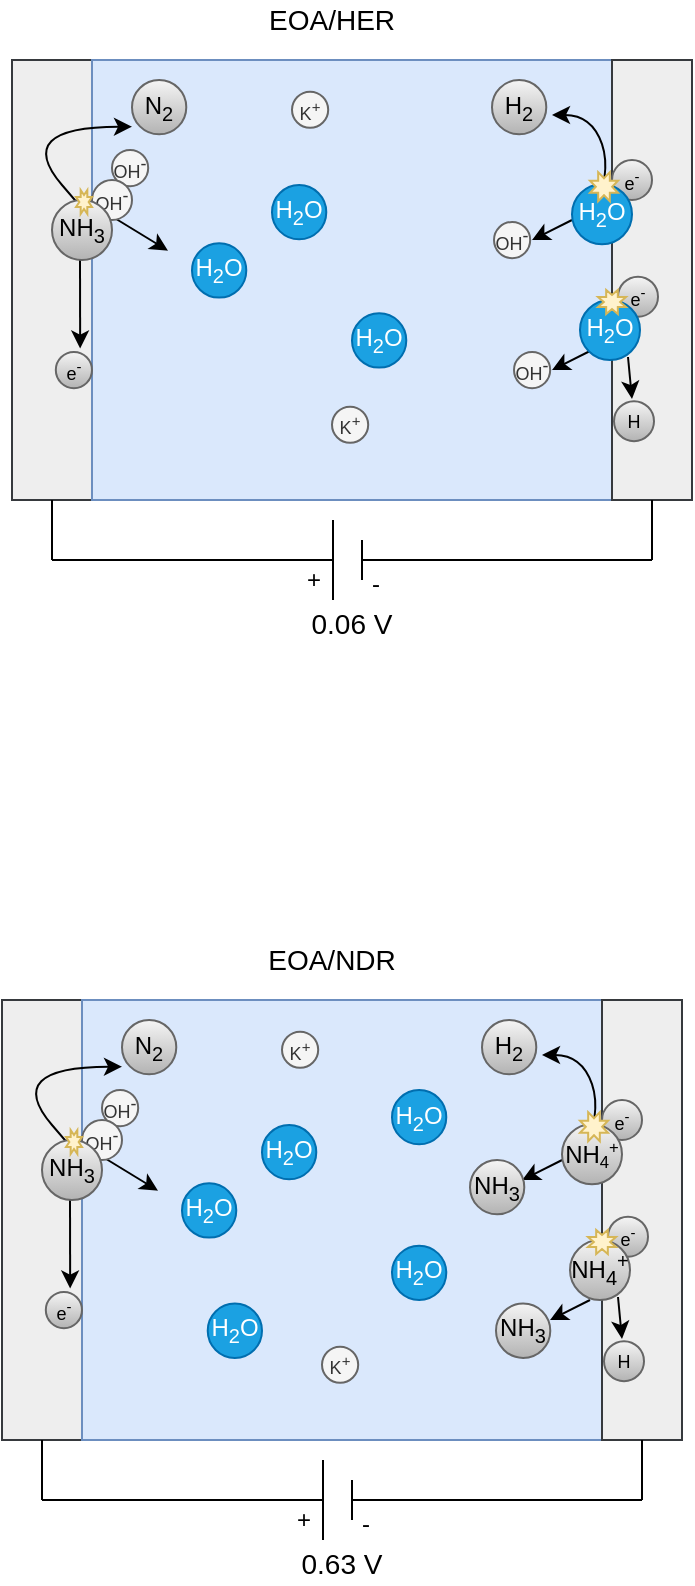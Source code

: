 <mxfile compressed="false" version="13.2.3" type="github" pages="3">
  <diagram id="fND1sMFCgDcFfJCNFqdn" name="Page-1">
    <mxGraphModel dx="651" dy="374" grid="1" gridSize="10" guides="1" tooltips="1" connect="0" arrows="0" fold="1" page="1" pageScale="1" pageWidth="850" pageHeight="1100" math="0" shadow="0">
      <root>
        <mxCell id="0" />
        <mxCell id="1" parent="0" />
        <mxCell id="-Un7oH3UCuYJUFjI5YsK-56" value="" style="rounded=0;whiteSpace=wrap;html=1;labelBackgroundColor=#FFE599;fontSize=9;align=center;fillColor=#eeeeee;strokeColor=#36393d;" parent="1" vertex="1">
          <mxGeometry x="90" y="190" width="40" height="220" as="geometry" />
        </mxCell>
        <mxCell id="-Un7oH3UCuYJUFjI5YsK-58" value="" style="group" parent="1" vertex="1" connectable="0">
          <mxGeometry x="90" y="200" width="320" height="210" as="geometry" />
        </mxCell>
        <mxCell id="-Un7oH3UCuYJUFjI5YsK-59" value="" style="rounded=0;whiteSpace=wrap;html=1;labelBackgroundColor=#FFE599;fontSize=9;align=center;fillColor=#dae8fc;strokeColor=#6c8ebf;" parent="-Un7oH3UCuYJUFjI5YsK-58" vertex="1">
          <mxGeometry x="40" y="-10" width="260" height="220" as="geometry" />
        </mxCell>
        <mxCell id="-Un7oH3UCuYJUFjI5YsK-7" value="OH&lt;sup style=&quot;font-size: 9px;&quot;&gt;-&lt;/sup&gt;" style="ellipse;whiteSpace=wrap;html=1;aspect=fixed;fontSize=9;align=center;fillColor=#f5f5f5;strokeColor=#666666;fontColor=#333333;" parent="-Un7oH3UCuYJUFjI5YsK-58" vertex="1">
          <mxGeometry x="50" y="35.0" width="18.095" height="18.095" as="geometry" />
        </mxCell>
        <mxCell id="-Un7oH3UCuYJUFjI5YsK-14" value="H&lt;sub&gt;2&lt;/sub&gt;O" style="ellipse;whiteSpace=wrap;html=1;aspect=fixed;fillColor=#1ba1e2;strokeColor=#006EAF;fontColor=#ffffff;" parent="-Un7oH3UCuYJUFjI5YsK-58" vertex="1">
          <mxGeometry x="90" y="81.667" width="27.143" height="27.143" as="geometry" />
        </mxCell>
        <mxCell id="-Un7oH3UCuYJUFjI5YsK-16" value="" style="endArrow=classic;html=1;fontSize=9;fontColor=#000000;exitX=1;exitY=0.5;exitDx=0;exitDy=0;" parent="-Un7oH3UCuYJUFjI5YsK-58" edge="1">
          <mxGeometry width="50" height="50" relative="1" as="geometry">
            <mxPoint x="48" y="67" as="sourcePoint" />
            <mxPoint x="78" y="85.333" as="targetPoint" />
          </mxGeometry>
        </mxCell>
        <mxCell id="-Un7oH3UCuYJUFjI5YsK-21" value="H&lt;sub&gt;2&lt;/sub&gt;O" style="ellipse;whiteSpace=wrap;html=1;aspect=fixed;fillColor=#1ba1e2;strokeColor=#006EAF;fontColor=#ffffff;" parent="-Un7oH3UCuYJUFjI5YsK-58" vertex="1">
          <mxGeometry x="130" y="52.5" width="27.143" height="27.143" as="geometry" />
        </mxCell>
        <mxCell id="-Un7oH3UCuYJUFjI5YsK-27" value="N&lt;sub&gt;2&lt;/sub&gt;" style="ellipse;whiteSpace=wrap;html=1;aspect=fixed;fillColor=#f5f5f5;strokeColor=#666666;gradientColor=#b3b3b3;" parent="-Un7oH3UCuYJUFjI5YsK-58" vertex="1">
          <mxGeometry x="60" width="27.143" height="27.143" as="geometry" />
        </mxCell>
        <mxCell id="-Un7oH3UCuYJUFjI5YsK-28" value="K&lt;sup&gt;+&lt;/sup&gt;" style="ellipse;whiteSpace=wrap;html=1;aspect=fixed;fontSize=9;align=center;fillColor=#f5f5f5;strokeColor=#666666;fontColor=#333333;" parent="-Un7oH3UCuYJUFjI5YsK-58" vertex="1">
          <mxGeometry x="140" y="5.833" width="18.095" height="18.095" as="geometry" />
        </mxCell>
        <mxCell id="-Un7oH3UCuYJUFjI5YsK-29" value="K&lt;sup&gt;+&lt;/sup&gt;" style="ellipse;whiteSpace=wrap;html=1;aspect=fixed;fontSize=9;align=center;fillColor=#f5f5f5;strokeColor=#666666;fontColor=#333333;" parent="-Un7oH3UCuYJUFjI5YsK-58" vertex="1">
          <mxGeometry x="160" y="163.333" width="18.095" height="18.095" as="geometry" />
        </mxCell>
        <mxCell id="-Un7oH3UCuYJUFjI5YsK-44" value="" style="curved=1;endArrow=classic;html=1;fontSize=9;" parent="-Un7oH3UCuYJUFjI5YsK-58" edge="1">
          <mxGeometry width="50" height="50" relative="1" as="geometry">
            <mxPoint x="290" y="70" as="sourcePoint" />
            <mxPoint x="270" y="17.5" as="targetPoint" />
            <Array as="points">
              <mxPoint x="290" y="70.0" />
              <mxPoint x="300" y="46.667" />
              <mxPoint x="290" y="17.5" />
              <mxPoint x="270" y="17.5" />
            </Array>
          </mxGeometry>
        </mxCell>
        <mxCell id="-Un7oH3UCuYJUFjI5YsK-45" value="H&lt;sub&gt;2&lt;/sub&gt;" style="ellipse;whiteSpace=wrap;html=1;aspect=fixed;gradientColor=#b3b3b3;fillColor=#f5f5f5;strokeColor=#666666;" parent="-Un7oH3UCuYJUFjI5YsK-58" vertex="1">
          <mxGeometry x="240" width="27.143" height="27.143" as="geometry" />
        </mxCell>
        <mxCell id="-Un7oH3UCuYJUFjI5YsK-53" value="e&lt;sup&gt;-&lt;/sup&gt;" style="ellipse;whiteSpace=wrap;html=1;aspect=fixed;fontSize=9;align=center;fillColor=#f5f5f5;strokeColor=#666666;fontColor=#333333;" parent="-Un7oH3UCuYJUFjI5YsK-58" vertex="1">
          <mxGeometry x="300" y="105.0" width="18.095" height="18.095" as="geometry" />
        </mxCell>
        <mxCell id="-Un7oH3UCuYJUFjI5YsK-17" value="e&lt;sup&gt;-&lt;/sup&gt;" style="ellipse;whiteSpace=wrap;html=1;aspect=fixed;fontSize=9;align=center;gradientColor=#b3b3b3;fillColor=#f5f5f5;strokeColor=#666666;" parent="-Un7oH3UCuYJUFjI5YsK-58" vertex="1">
          <mxGeometry x="21.9" y="135.997" width="18.095" height="18.095" as="geometry" />
        </mxCell>
        <mxCell id="-Un7oH3UCuYJUFjI5YsK-26" value="" style="curved=1;endArrow=classic;html=1;fontSize=9;" parent="-Un7oH3UCuYJUFjI5YsK-58" edge="1">
          <mxGeometry width="50" height="50" relative="1" as="geometry">
            <mxPoint x="30" y="58.333" as="sourcePoint" />
            <mxPoint x="60" y="23.333" as="targetPoint" />
            <Array as="points">
              <mxPoint x="50" y="81.667" />
              <mxPoint y="23.333" />
            </Array>
          </mxGeometry>
        </mxCell>
        <mxCell id="-Un7oH3UCuYJUFjI5YsK-23" value="" style="endArrow=classic;html=1;fontSize=9;exitX=0.6;exitY=1.067;exitDx=0;exitDy=0;exitPerimeter=0;entryX=0.078;entryY=0.542;entryDx=0;entryDy=0;entryPerimeter=0;" parent="-Un7oH3UCuYJUFjI5YsK-58" edge="1">
          <mxGeometry width="50" height="50" relative="1" as="geometry">
            <mxPoint x="34" y="89.845" as="sourcePoint" />
            <mxPoint x="34.08" y="134.26" as="targetPoint" />
          </mxGeometry>
        </mxCell>
        <mxCell id="-Un7oH3UCuYJUFjI5YsK-65" value="H&lt;sub&gt;2&lt;/sub&gt;O" style="ellipse;whiteSpace=wrap;html=1;aspect=fixed;fillColor=#1ba1e2;strokeColor=#006EAF;fontColor=#ffffff;" parent="-Un7oH3UCuYJUFjI5YsK-58" vertex="1">
          <mxGeometry x="170" y="116.667" width="27.143" height="27.143" as="geometry" />
        </mxCell>
        <mxCell id="-Un7oH3UCuYJUFjI5YsK-69" value="" style="group" parent="-Un7oH3UCuYJUFjI5YsK-58" vertex="1" connectable="0">
          <mxGeometry x="241" y="70.0" width="39" height="19.095" as="geometry" />
        </mxCell>
        <mxCell id="-Un7oH3UCuYJUFjI5YsK-46" value="OH&lt;sup style=&quot;font-size: 9px;&quot;&gt;-&lt;/sup&gt;" style="ellipse;whiteSpace=wrap;html=1;aspect=fixed;fontSize=9;align=center;fillColor=#f5f5f5;strokeColor=#666666;fontColor=#333333;" parent="-Un7oH3UCuYJUFjI5YsK-69" vertex="1">
          <mxGeometry y="1" width="18.095" height="18.095" as="geometry" />
        </mxCell>
        <mxCell id="-Un7oH3UCuYJUFjI5YsK-54" value="" style="endArrow=classic;html=1;fontSize=9;" parent="-Un7oH3UCuYJUFjI5YsK-69" edge="1">
          <mxGeometry width="50" height="50" relative="1" as="geometry">
            <mxPoint x="39" as="sourcePoint" />
            <mxPoint x="19" y="10.0" as="targetPoint" />
          </mxGeometry>
        </mxCell>
        <mxCell id="-Un7oH3UCuYJUFjI5YsK-70" value="" style="group" parent="-Un7oH3UCuYJUFjI5YsK-58" vertex="1" connectable="0">
          <mxGeometry x="251" y="135" width="39" height="19.095" as="geometry" />
        </mxCell>
        <mxCell id="-Un7oH3UCuYJUFjI5YsK-71" value="OH&lt;sup style=&quot;font-size: 9px;&quot;&gt;-&lt;/sup&gt;" style="ellipse;whiteSpace=wrap;html=1;aspect=fixed;fontSize=9;align=center;fillColor=#f5f5f5;strokeColor=#666666;fontColor=#333333;" parent="-Un7oH3UCuYJUFjI5YsK-70" vertex="1">
          <mxGeometry y="1" width="18.095" height="18.095" as="geometry" />
        </mxCell>
        <mxCell id="-Un7oH3UCuYJUFjI5YsK-72" value="" style="endArrow=classic;html=1;fontSize=9;" parent="-Un7oH3UCuYJUFjI5YsK-70" edge="1">
          <mxGeometry width="50" height="50" relative="1" as="geometry">
            <mxPoint x="39" as="sourcePoint" />
            <mxPoint x="19" y="10.0" as="targetPoint" />
          </mxGeometry>
        </mxCell>
        <mxCell id="-Un7oH3UCuYJUFjI5YsK-31" value="" style="group" parent="1" vertex="1" connectable="0">
          <mxGeometry x="370" y="240" width="60" height="170" as="geometry" />
        </mxCell>
        <mxCell id="-Un7oH3UCuYJUFjI5YsK-55" value="" style="rounded=0;whiteSpace=wrap;html=1;labelBackgroundColor=#FFE599;fontSize=9;align=center;fillColor=#eeeeee;strokeColor=#36393d;" parent="-Un7oH3UCuYJUFjI5YsK-31" vertex="1">
          <mxGeometry x="20" y="-50" width="40" height="220" as="geometry" />
        </mxCell>
        <mxCell id="-Un7oH3UCuYJUFjI5YsK-32" value="e&lt;sup&gt;-&lt;/sup&gt;" style="ellipse;whiteSpace=wrap;html=1;aspect=fixed;fontSize=9;align=center;fillColor=#f5f5f5;strokeColor=#666666;gradientColor=#b3b3b3;" parent="-Un7oH3UCuYJUFjI5YsK-31" vertex="1">
          <mxGeometry x="20" width="20" height="20" as="geometry" />
        </mxCell>
        <mxCell id="-Un7oH3UCuYJUFjI5YsK-33" value="H&lt;sub&gt;2&lt;/sub&gt;O" style="ellipse;whiteSpace=wrap;html=1;aspect=fixed;fillColor=#1ba1e2;strokeColor=#006EAF;fontColor=#ffffff;" parent="-Un7oH3UCuYJUFjI5YsK-31" vertex="1">
          <mxGeometry y="12.143" width="30" height="30" as="geometry" />
        </mxCell>
        <mxCell id="-Un7oH3UCuYJUFjI5YsK-34" value="" style="verticalLabelPosition=bottom;verticalAlign=top;shape=mxgraph.basic.8_point_star;labelBackgroundColor=#FFE599;fillColor=#fff2cc;strokeColor=#d6b656;" parent="-Un7oH3UCuYJUFjI5YsK-31" vertex="1">
          <mxGeometry x="9" y="6.071" width="14" height="14.571" as="geometry" />
        </mxCell>
        <mxCell id="-Un7oH3UCuYJUFjI5YsK-64" value="e&lt;sup&gt;-&lt;/sup&gt;" style="ellipse;whiteSpace=wrap;html=1;aspect=fixed;fontSize=9;align=center;fillColor=#f5f5f5;strokeColor=#666666;gradientColor=#b3b3b3;" parent="-Un7oH3UCuYJUFjI5YsK-31" vertex="1">
          <mxGeometry x="23" y="58.357" width="20" height="20" as="geometry" />
        </mxCell>
        <mxCell id="-Un7oH3UCuYJUFjI5YsK-66" value="H" style="ellipse;whiteSpace=wrap;html=1;aspect=fixed;fontSize=9;align=center;fillColor=#f5f5f5;strokeColor=#666666;gradientColor=#b3b3b3;" parent="-Un7oH3UCuYJUFjI5YsK-31" vertex="1">
          <mxGeometry x="21" y="120.571" width="20" height="20" as="geometry" />
        </mxCell>
        <mxCell id="-Un7oH3UCuYJUFjI5YsK-67" value="" style="endArrow=classic;html=1;fontSize=9;exitX=0.6;exitY=1.067;exitDx=0;exitDy=0;exitPerimeter=0;" parent="-Un7oH3UCuYJUFjI5YsK-31" edge="1">
          <mxGeometry width="50" height="50" relative="1" as="geometry">
            <mxPoint x="28" y="98.496" as="sourcePoint" />
            <mxPoint x="30" y="119.467" as="targetPoint" />
          </mxGeometry>
        </mxCell>
        <mxCell id="-Un7oH3UCuYJUFjI5YsK-30" value="" style="group" parent="1" vertex="1" connectable="0">
          <mxGeometry x="110" y="250" width="40" height="40" as="geometry" />
        </mxCell>
        <mxCell id="-Un7oH3UCuYJUFjI5YsK-9" value="OH&lt;sup style=&quot;font-size: 9px;&quot;&gt;-&lt;/sup&gt;" style="ellipse;whiteSpace=wrap;html=1;aspect=fixed;fontSize=9;align=center;fillColor=#f5f5f5;strokeColor=#666666;fontColor=#333333;" parent="-Un7oH3UCuYJUFjI5YsK-30" vertex="1">
          <mxGeometry x="20" width="20" height="20" as="geometry" />
        </mxCell>
        <mxCell id="-Un7oH3UCuYJUFjI5YsK-3" value="NH&lt;sub&gt;3&lt;/sub&gt;" style="ellipse;whiteSpace=wrap;html=1;aspect=fixed;gradientColor=#b3b3b3;fillColor=#f5f5f5;strokeColor=#666666;" parent="-Un7oH3UCuYJUFjI5YsK-30" vertex="1">
          <mxGeometry y="10" width="30" height="30" as="geometry" />
        </mxCell>
        <mxCell id="-Un7oH3UCuYJUFjI5YsK-4" value="" style="verticalLabelPosition=bottom;verticalAlign=top;shape=mxgraph.basic.8_point_star;labelBackgroundColor=#FFE599;fillColor=#fff2cc;strokeColor=#d6b656;" parent="-Un7oH3UCuYJUFjI5YsK-30" vertex="1">
          <mxGeometry x="12" y="5" width="8" height="12" as="geometry" />
        </mxCell>
        <mxCell id="-Un7oH3UCuYJUFjI5YsK-62" value="H&lt;sub&gt;2&lt;/sub&gt;O" style="ellipse;whiteSpace=wrap;html=1;aspect=fixed;fillColor=#1ba1e2;strokeColor=#006EAF;fontColor=#ffffff;" parent="1" vertex="1">
          <mxGeometry x="374" y="310" width="30" height="30" as="geometry" />
        </mxCell>
        <mxCell id="-Un7oH3UCuYJUFjI5YsK-63" value="" style="verticalLabelPosition=bottom;verticalAlign=top;shape=mxgraph.basic.8_point_star;labelBackgroundColor=#FFE599;fillColor=#fff2cc;strokeColor=#d6b656;" parent="1" vertex="1">
          <mxGeometry x="383" y="305" width="14" height="12" as="geometry" />
        </mxCell>
        <mxCell id="-Un7oH3UCuYJUFjI5YsK-76" value="" style="endArrow=none;html=1;fontSize=9;" parent="1" edge="1">
          <mxGeometry width="50" height="50" relative="1" as="geometry">
            <mxPoint x="110" y="440" as="sourcePoint" />
            <mxPoint x="110" y="410" as="targetPoint" />
          </mxGeometry>
        </mxCell>
        <mxCell id="-Un7oH3UCuYJUFjI5YsK-77" value="" style="endArrow=none;html=1;fontSize=9;entryX=0.75;entryY=0;entryDx=0;entryDy=0;entryPerimeter=0;" parent="1" target="-Un7oH3UCuYJUFjI5YsK-81" edge="1">
          <mxGeometry width="50" height="50" relative="1" as="geometry">
            <mxPoint x="110" y="440" as="sourcePoint" />
            <mxPoint x="260" y="440" as="targetPoint" />
          </mxGeometry>
        </mxCell>
        <mxCell id="-Un7oH3UCuYJUFjI5YsK-79" value="" style="endArrow=none;html=1;fontSize=9;" parent="1" edge="1">
          <mxGeometry width="50" height="50" relative="1" as="geometry">
            <mxPoint x="250.5" y="460" as="sourcePoint" />
            <mxPoint x="250.5" y="420" as="targetPoint" />
          </mxGeometry>
        </mxCell>
        <mxCell id="-Un7oH3UCuYJUFjI5YsK-80" value="" style="endArrow=none;html=1;fontSize=9;" parent="1" edge="1">
          <mxGeometry width="50" height="50" relative="1" as="geometry">
            <mxPoint x="265" y="450" as="sourcePoint" />
            <mxPoint x="265" y="430" as="targetPoint" />
            <Array as="points">
              <mxPoint x="265" y="430" />
            </Array>
          </mxGeometry>
        </mxCell>
        <mxCell id="-Un7oH3UCuYJUFjI5YsK-81" value="+" style="text;html=1;strokeColor=none;fillColor=none;align=center;verticalAlign=middle;whiteSpace=wrap;rounded=0;labelBackgroundColor=none;fontSize=12;fontColor=#000000;" parent="1" vertex="1">
          <mxGeometry x="221" y="440" width="40" height="20" as="geometry" />
        </mxCell>
        <mxCell id="-Un7oH3UCuYJUFjI5YsK-82" value="-" style="text;html=1;strokeColor=none;fillColor=none;align=center;verticalAlign=middle;whiteSpace=wrap;rounded=0;labelBackgroundColor=none;fontSize=12;fontColor=#000000;" parent="1" vertex="1">
          <mxGeometry x="252" y="442" width="40" height="20" as="geometry" />
        </mxCell>
        <mxCell id="-Un7oH3UCuYJUFjI5YsK-83" value="" style="endArrow=none;html=1;fontSize=9;exitX=0.125;exitY=-0.05;exitDx=0;exitDy=0;exitPerimeter=0;" parent="1" edge="1">
          <mxGeometry width="50" height="50" relative="1" as="geometry">
            <mxPoint x="265" y="440" as="sourcePoint" />
            <mxPoint x="410" y="440" as="targetPoint" />
          </mxGeometry>
        </mxCell>
        <mxCell id="-Un7oH3UCuYJUFjI5YsK-84" value="" style="endArrow=none;html=1;fontSize=9;" parent="1" edge="1">
          <mxGeometry width="50" height="50" relative="1" as="geometry">
            <mxPoint x="410" y="440" as="sourcePoint" />
            <mxPoint x="410" y="410" as="targetPoint" />
          </mxGeometry>
        </mxCell>
        <mxCell id="-Un7oH3UCuYJUFjI5YsK-85" value="0.06 V" style="text;html=1;strokeColor=none;fillColor=none;align=center;verticalAlign=middle;whiteSpace=wrap;rounded=0;labelBackgroundColor=none;fontSize=14;fontColor=#000000;" parent="1" vertex="1">
          <mxGeometry x="235" y="462" width="50" height="20" as="geometry" />
        </mxCell>
        <mxCell id="-Un7oH3UCuYJUFjI5YsK-87" value="EOA/HER" style="text;html=1;strokeColor=none;fillColor=none;align=center;verticalAlign=middle;whiteSpace=wrap;rounded=0;labelBackgroundColor=none;fontSize=14;fontColor=#000000;" parent="1" vertex="1">
          <mxGeometry x="230" y="160" width="40" height="20" as="geometry" />
        </mxCell>
        <mxCell id="-Un7oH3UCuYJUFjI5YsK-88" value="" style="rounded=0;whiteSpace=wrap;html=1;labelBackgroundColor=#FFE599;fontSize=9;align=center;fillColor=#eeeeee;strokeColor=#36393d;" parent="1" vertex="1">
          <mxGeometry x="85" y="660" width="40" height="220" as="geometry" />
        </mxCell>
        <mxCell id="-Un7oH3UCuYJUFjI5YsK-89" value="" style="group" parent="1" vertex="1" connectable="0">
          <mxGeometry x="85" y="670" width="320" height="210" as="geometry" />
        </mxCell>
        <mxCell id="-Un7oH3UCuYJUFjI5YsK-90" value="" style="rounded=0;whiteSpace=wrap;html=1;labelBackgroundColor=#FFE599;fontSize=9;align=center;fillColor=#dae8fc;strokeColor=#6c8ebf;" parent="-Un7oH3UCuYJUFjI5YsK-89" vertex="1">
          <mxGeometry x="40" y="-10" width="260" height="220" as="geometry" />
        </mxCell>
        <mxCell id="-Un7oH3UCuYJUFjI5YsK-91" value="OH&lt;sup style=&quot;font-size: 9px;&quot;&gt;-&lt;/sup&gt;" style="ellipse;whiteSpace=wrap;html=1;aspect=fixed;fontSize=9;align=center;fillColor=#f5f5f5;strokeColor=#666666;fontColor=#333333;" parent="-Un7oH3UCuYJUFjI5YsK-89" vertex="1">
          <mxGeometry x="50" y="35.0" width="18.095" height="18.095" as="geometry" />
        </mxCell>
        <mxCell id="-Un7oH3UCuYJUFjI5YsK-92" value="H&lt;sub&gt;2&lt;/sub&gt;O" style="ellipse;whiteSpace=wrap;html=1;aspect=fixed;fillColor=#1ba1e2;strokeColor=#006EAF;fontColor=#ffffff;" parent="-Un7oH3UCuYJUFjI5YsK-89" vertex="1">
          <mxGeometry x="90" y="81.667" width="27.143" height="27.143" as="geometry" />
        </mxCell>
        <mxCell id="-Un7oH3UCuYJUFjI5YsK-93" value="" style="endArrow=classic;html=1;fontSize=9;fontColor=#000000;exitX=1;exitY=0.5;exitDx=0;exitDy=0;" parent="-Un7oH3UCuYJUFjI5YsK-89" edge="1">
          <mxGeometry width="50" height="50" relative="1" as="geometry">
            <mxPoint x="48" y="67" as="sourcePoint" />
            <mxPoint x="78" y="85.333" as="targetPoint" />
          </mxGeometry>
        </mxCell>
        <mxCell id="-Un7oH3UCuYJUFjI5YsK-94" value="H&lt;sub&gt;2&lt;/sub&gt;O" style="ellipse;whiteSpace=wrap;html=1;aspect=fixed;fillColor=#1ba1e2;strokeColor=#006EAF;fontColor=#ffffff;" parent="-Un7oH3UCuYJUFjI5YsK-89" vertex="1">
          <mxGeometry x="130" y="52.5" width="27.143" height="27.143" as="geometry" />
        </mxCell>
        <mxCell id="-Un7oH3UCuYJUFjI5YsK-95" value="N&lt;sub&gt;2&lt;/sub&gt;" style="ellipse;whiteSpace=wrap;html=1;aspect=fixed;fillColor=#f5f5f5;strokeColor=#666666;gradientColor=#b3b3b3;" parent="-Un7oH3UCuYJUFjI5YsK-89" vertex="1">
          <mxGeometry x="60" width="27.143" height="27.143" as="geometry" />
        </mxCell>
        <mxCell id="-Un7oH3UCuYJUFjI5YsK-96" value="K&lt;sup&gt;+&lt;/sup&gt;" style="ellipse;whiteSpace=wrap;html=1;aspect=fixed;fontSize=9;align=center;fillColor=#f5f5f5;strokeColor=#666666;fontColor=#333333;" parent="-Un7oH3UCuYJUFjI5YsK-89" vertex="1">
          <mxGeometry x="140" y="5.833" width="18.095" height="18.095" as="geometry" />
        </mxCell>
        <mxCell id="-Un7oH3UCuYJUFjI5YsK-97" value="K&lt;sup&gt;+&lt;/sup&gt;" style="ellipse;whiteSpace=wrap;html=1;aspect=fixed;fontSize=9;align=center;fillColor=#f5f5f5;strokeColor=#666666;fontColor=#333333;" parent="-Un7oH3UCuYJUFjI5YsK-89" vertex="1">
          <mxGeometry x="160" y="163.333" width="18.095" height="18.095" as="geometry" />
        </mxCell>
        <mxCell id="-Un7oH3UCuYJUFjI5YsK-100" value="e&lt;sup&gt;-&lt;/sup&gt;" style="ellipse;whiteSpace=wrap;html=1;aspect=fixed;fontSize=9;align=center;fillColor=#f5f5f5;strokeColor=#666666;fontColor=#333333;" parent="-Un7oH3UCuYJUFjI5YsK-89" vertex="1">
          <mxGeometry x="300" y="105.0" width="18.095" height="18.095" as="geometry" />
        </mxCell>
        <mxCell id="-Un7oH3UCuYJUFjI5YsK-101" value="e&lt;sup&gt;-&lt;/sup&gt;" style="ellipse;whiteSpace=wrap;html=1;aspect=fixed;fontSize=9;align=center;gradientColor=#b3b3b3;fillColor=#f5f5f5;strokeColor=#666666;" parent="-Un7oH3UCuYJUFjI5YsK-89" vertex="1">
          <mxGeometry x="21.9" y="135.997" width="18.095" height="18.095" as="geometry" />
        </mxCell>
        <mxCell id="-Un7oH3UCuYJUFjI5YsK-102" value="" style="curved=1;endArrow=classic;html=1;fontSize=9;" parent="-Un7oH3UCuYJUFjI5YsK-89" edge="1">
          <mxGeometry width="50" height="50" relative="1" as="geometry">
            <mxPoint x="30" y="58.333" as="sourcePoint" />
            <mxPoint x="60" y="23.333" as="targetPoint" />
            <Array as="points">
              <mxPoint x="50" y="81.667" />
              <mxPoint y="23.333" />
            </Array>
          </mxGeometry>
        </mxCell>
        <mxCell id="-Un7oH3UCuYJUFjI5YsK-103" value="" style="endArrow=classic;html=1;fontSize=9;exitX=0.6;exitY=1.067;exitDx=0;exitDy=0;exitPerimeter=0;entryX=0.078;entryY=0.542;entryDx=0;entryDy=0;entryPerimeter=0;" parent="-Un7oH3UCuYJUFjI5YsK-89" edge="1">
          <mxGeometry width="50" height="50" relative="1" as="geometry">
            <mxPoint x="34" y="89.845" as="sourcePoint" />
            <mxPoint x="34.08" y="134.26" as="targetPoint" />
          </mxGeometry>
        </mxCell>
        <mxCell id="-Un7oH3UCuYJUFjI5YsK-104" value="H&lt;sub&gt;2&lt;/sub&gt;O" style="ellipse;whiteSpace=wrap;html=1;aspect=fixed;fillColor=#1ba1e2;strokeColor=#006EAF;fontColor=#ffffff;" parent="-Un7oH3UCuYJUFjI5YsK-89" vertex="1">
          <mxGeometry x="195" y="112.857" width="27.143" height="27.143" as="geometry" />
        </mxCell>
        <mxCell id="-Un7oH3UCuYJUFjI5YsK-136" value="" style="group" parent="-Un7oH3UCuYJUFjI5YsK-89" vertex="1" connectable="0">
          <mxGeometry x="240" width="60" height="70.0" as="geometry" />
        </mxCell>
        <mxCell id="-Un7oH3UCuYJUFjI5YsK-98" value="" style="curved=1;endArrow=classic;html=1;fontSize=9;" parent="-Un7oH3UCuYJUFjI5YsK-136" edge="1">
          <mxGeometry width="50" height="50" relative="1" as="geometry">
            <mxPoint x="50" y="70" as="sourcePoint" />
            <mxPoint x="30" y="17.5" as="targetPoint" />
            <Array as="points">
              <mxPoint x="50" y="70.0" />
              <mxPoint x="60" y="46.667" />
              <mxPoint x="50" y="17.5" />
              <mxPoint x="30" y="17.5" />
            </Array>
          </mxGeometry>
        </mxCell>
        <mxCell id="-Un7oH3UCuYJUFjI5YsK-99" value="H&lt;sub&gt;2&lt;/sub&gt;" style="ellipse;whiteSpace=wrap;html=1;aspect=fixed;gradientColor=#b3b3b3;fillColor=#f5f5f5;strokeColor=#666666;" parent="-Un7oH3UCuYJUFjI5YsK-136" vertex="1">
          <mxGeometry width="27.143" height="27.143" as="geometry" />
        </mxCell>
        <mxCell id="-Un7oH3UCuYJUFjI5YsK-140" value="" style="group" parent="-Un7oH3UCuYJUFjI5YsK-89" vertex="1" connectable="0">
          <mxGeometry x="255" y="140" width="39" height="19.095" as="geometry" />
        </mxCell>
        <mxCell id="-Un7oH3UCuYJUFjI5YsK-142" value="" style="endArrow=classic;html=1;fontSize=9;" parent="-Un7oH3UCuYJUFjI5YsK-140" edge="1">
          <mxGeometry width="50" height="50" relative="1" as="geometry">
            <mxPoint x="39" as="sourcePoint" />
            <mxPoint x="19" y="10.0" as="targetPoint" />
          </mxGeometry>
        </mxCell>
        <mxCell id="-Un7oH3UCuYJUFjI5YsK-143" value="NH&lt;sub&gt;3&lt;/sub&gt;" style="ellipse;whiteSpace=wrap;html=1;aspect=fixed;gradientColor=#b3b3b3;fillColor=#f5f5f5;strokeColor=#666666;" parent="-Un7oH3UCuYJUFjI5YsK-89" vertex="1">
          <mxGeometry x="247" y="141.81" width="27.143" height="27.143" as="geometry" />
        </mxCell>
        <mxCell id="-Un7oH3UCuYJUFjI5YsK-145" value="" style="group" parent="-Un7oH3UCuYJUFjI5YsK-89" vertex="1" connectable="0">
          <mxGeometry x="241.07" y="70" width="39" height="19.095" as="geometry" />
        </mxCell>
        <mxCell id="-Un7oH3UCuYJUFjI5YsK-147" value="" style="endArrow=classic;html=1;fontSize=9;" parent="-Un7oH3UCuYJUFjI5YsK-145" edge="1">
          <mxGeometry width="50" height="50" relative="1" as="geometry">
            <mxPoint x="39" as="sourcePoint" />
            <mxPoint x="19" y="10.0" as="targetPoint" />
          </mxGeometry>
        </mxCell>
        <mxCell id="-Un7oH3UCuYJUFjI5YsK-148" value="NH&lt;sub&gt;3&lt;/sub&gt;" style="ellipse;whiteSpace=wrap;html=1;aspect=fixed;gradientColor=#b3b3b3;fillColor=#f5f5f5;strokeColor=#666666;" parent="-Un7oH3UCuYJUFjI5YsK-89" vertex="1">
          <mxGeometry x="234" y="70" width="27.143" height="27.143" as="geometry" />
        </mxCell>
        <mxCell id="-Un7oH3UCuYJUFjI5YsK-149" value="H&lt;sub&gt;2&lt;/sub&gt;O" style="ellipse;whiteSpace=wrap;html=1;aspect=fixed;fillColor=#1ba1e2;strokeColor=#006EAF;fontColor=#ffffff;" parent="-Un7oH3UCuYJUFjI5YsK-89" vertex="1">
          <mxGeometry x="102.86" y="141.807" width="27.143" height="27.143" as="geometry" />
        </mxCell>
        <mxCell id="-Un7oH3UCuYJUFjI5YsK-150" value="H&lt;sub&gt;2&lt;/sub&gt;O" style="ellipse;whiteSpace=wrap;html=1;aspect=fixed;fillColor=#1ba1e2;strokeColor=#006EAF;fontColor=#ffffff;" parent="-Un7oH3UCuYJUFjI5YsK-89" vertex="1">
          <mxGeometry x="195" y="34.997" width="27.143" height="27.143" as="geometry" />
        </mxCell>
        <mxCell id="-Un7oH3UCuYJUFjI5YsK-111" value="" style="group" parent="1" vertex="1" connectable="0">
          <mxGeometry x="365" y="710" width="60" height="170" as="geometry" />
        </mxCell>
        <mxCell id="-Un7oH3UCuYJUFjI5YsK-112" value="" style="rounded=0;whiteSpace=wrap;html=1;labelBackgroundColor=#FFE599;fontSize=9;align=center;fillColor=#eeeeee;strokeColor=#36393d;" parent="-Un7oH3UCuYJUFjI5YsK-111" vertex="1">
          <mxGeometry x="20" y="-50" width="40" height="220" as="geometry" />
        </mxCell>
        <mxCell id="-Un7oH3UCuYJUFjI5YsK-113" value="e&lt;sup&gt;-&lt;/sup&gt;" style="ellipse;whiteSpace=wrap;html=1;aspect=fixed;fontSize=9;align=center;fillColor=#f5f5f5;strokeColor=#666666;gradientColor=#b3b3b3;" parent="-Un7oH3UCuYJUFjI5YsK-111" vertex="1">
          <mxGeometry x="20" width="20" height="20" as="geometry" />
        </mxCell>
        <mxCell id="-Un7oH3UCuYJUFjI5YsK-114" value="NH&lt;font size=&quot;1&quot;&gt;&lt;sub&gt;4&lt;/sub&gt;&lt;sup&gt;+&lt;/sup&gt;&lt;/font&gt;" style="ellipse;whiteSpace=wrap;html=1;aspect=fixed;fillColor=#f5f5f5;strokeColor=#666666;gradientColor=#b3b3b3;" parent="-Un7oH3UCuYJUFjI5YsK-111" vertex="1">
          <mxGeometry y="12.143" width="30" height="30" as="geometry" />
        </mxCell>
        <mxCell id="-Un7oH3UCuYJUFjI5YsK-115" value="" style="verticalLabelPosition=bottom;verticalAlign=top;shape=mxgraph.basic.8_point_star;labelBackgroundColor=#FFE599;fillColor=#fff2cc;strokeColor=#d6b656;" parent="-Un7oH3UCuYJUFjI5YsK-111" vertex="1">
          <mxGeometry x="9" y="6.071" width="14" height="14.571" as="geometry" />
        </mxCell>
        <mxCell id="-Un7oH3UCuYJUFjI5YsK-116" value="e&lt;sup&gt;-&lt;/sup&gt;" style="ellipse;whiteSpace=wrap;html=1;aspect=fixed;fontSize=9;align=center;fillColor=#f5f5f5;strokeColor=#666666;gradientColor=#b3b3b3;" parent="-Un7oH3UCuYJUFjI5YsK-111" vertex="1">
          <mxGeometry x="23" y="58.357" width="20" height="20" as="geometry" />
        </mxCell>
        <mxCell id="-Un7oH3UCuYJUFjI5YsK-117" value="H" style="ellipse;whiteSpace=wrap;html=1;aspect=fixed;fontSize=9;align=center;fillColor=#f5f5f5;strokeColor=#666666;gradientColor=#b3b3b3;" parent="-Un7oH3UCuYJUFjI5YsK-111" vertex="1">
          <mxGeometry x="21" y="120.571" width="20" height="20" as="geometry" />
        </mxCell>
        <mxCell id="-Un7oH3UCuYJUFjI5YsK-118" value="" style="endArrow=classic;html=1;fontSize=9;exitX=0.6;exitY=1.067;exitDx=0;exitDy=0;exitPerimeter=0;" parent="-Un7oH3UCuYJUFjI5YsK-111" edge="1">
          <mxGeometry width="50" height="50" relative="1" as="geometry">
            <mxPoint x="28" y="98.496" as="sourcePoint" />
            <mxPoint x="30" y="119.467" as="targetPoint" />
          </mxGeometry>
        </mxCell>
        <mxCell id="-Un7oH3UCuYJUFjI5YsK-119" value="" style="group" parent="1" vertex="1" connectable="0">
          <mxGeometry x="105" y="720" width="40" height="40" as="geometry" />
        </mxCell>
        <mxCell id="-Un7oH3UCuYJUFjI5YsK-120" value="OH&lt;sup style=&quot;font-size: 9px;&quot;&gt;-&lt;/sup&gt;" style="ellipse;whiteSpace=wrap;html=1;aspect=fixed;fontSize=9;align=center;fillColor=#f5f5f5;strokeColor=#666666;fontColor=#333333;" parent="-Un7oH3UCuYJUFjI5YsK-119" vertex="1">
          <mxGeometry x="20" width="20" height="20" as="geometry" />
        </mxCell>
        <mxCell id="-Un7oH3UCuYJUFjI5YsK-121" value="NH&lt;sub&gt;3&lt;/sub&gt;" style="ellipse;whiteSpace=wrap;html=1;aspect=fixed;gradientColor=#b3b3b3;fillColor=#f5f5f5;strokeColor=#666666;" parent="-Un7oH3UCuYJUFjI5YsK-119" vertex="1">
          <mxGeometry y="10" width="30" height="30" as="geometry" />
        </mxCell>
        <mxCell id="-Un7oH3UCuYJUFjI5YsK-122" value="" style="verticalLabelPosition=bottom;verticalAlign=top;shape=mxgraph.basic.8_point_star;labelBackgroundColor=#FFE599;fillColor=#fff2cc;strokeColor=#d6b656;" parent="-Un7oH3UCuYJUFjI5YsK-119" vertex="1">
          <mxGeometry x="12" y="5" width="8" height="12" as="geometry" />
        </mxCell>
        <mxCell id="-Un7oH3UCuYJUFjI5YsK-125" value="" style="endArrow=none;html=1;fontSize=9;" parent="1" edge="1">
          <mxGeometry width="50" height="50" relative="1" as="geometry">
            <mxPoint x="105" y="910" as="sourcePoint" />
            <mxPoint x="105" y="880" as="targetPoint" />
          </mxGeometry>
        </mxCell>
        <mxCell id="-Un7oH3UCuYJUFjI5YsK-126" value="" style="endArrow=none;html=1;fontSize=9;entryX=0.75;entryY=0;entryDx=0;entryDy=0;entryPerimeter=0;" parent="1" target="-Un7oH3UCuYJUFjI5YsK-129" edge="1">
          <mxGeometry width="50" height="50" relative="1" as="geometry">
            <mxPoint x="105" y="910" as="sourcePoint" />
            <mxPoint x="255" y="910" as="targetPoint" />
          </mxGeometry>
        </mxCell>
        <mxCell id="-Un7oH3UCuYJUFjI5YsK-127" value="" style="endArrow=none;html=1;fontSize=9;" parent="1" edge="1">
          <mxGeometry width="50" height="50" relative="1" as="geometry">
            <mxPoint x="245.5" y="930" as="sourcePoint" />
            <mxPoint x="245.5" y="890" as="targetPoint" />
          </mxGeometry>
        </mxCell>
        <mxCell id="-Un7oH3UCuYJUFjI5YsK-128" value="" style="endArrow=none;html=1;fontSize=9;" parent="1" edge="1">
          <mxGeometry width="50" height="50" relative="1" as="geometry">
            <mxPoint x="260" y="920" as="sourcePoint" />
            <mxPoint x="260" y="900" as="targetPoint" />
            <Array as="points">
              <mxPoint x="260" y="900" />
            </Array>
          </mxGeometry>
        </mxCell>
        <mxCell id="-Un7oH3UCuYJUFjI5YsK-129" value="+" style="text;html=1;strokeColor=none;fillColor=none;align=center;verticalAlign=middle;whiteSpace=wrap;rounded=0;labelBackgroundColor=none;fontSize=12;fontColor=#000000;" parent="1" vertex="1">
          <mxGeometry x="216" y="910" width="40" height="20" as="geometry" />
        </mxCell>
        <mxCell id="-Un7oH3UCuYJUFjI5YsK-130" value="-" style="text;html=1;strokeColor=none;fillColor=none;align=center;verticalAlign=middle;whiteSpace=wrap;rounded=0;labelBackgroundColor=none;fontSize=12;fontColor=#000000;" parent="1" vertex="1">
          <mxGeometry x="247" y="912" width="40" height="20" as="geometry" />
        </mxCell>
        <mxCell id="-Un7oH3UCuYJUFjI5YsK-131" value="" style="endArrow=none;html=1;fontSize=9;exitX=0.125;exitY=-0.05;exitDx=0;exitDy=0;exitPerimeter=0;" parent="1" edge="1">
          <mxGeometry width="50" height="50" relative="1" as="geometry">
            <mxPoint x="260" y="910" as="sourcePoint" />
            <mxPoint x="405" y="910" as="targetPoint" />
          </mxGeometry>
        </mxCell>
        <mxCell id="-Un7oH3UCuYJUFjI5YsK-132" value="" style="endArrow=none;html=1;fontSize=9;" parent="1" edge="1">
          <mxGeometry width="50" height="50" relative="1" as="geometry">
            <mxPoint x="405" y="910" as="sourcePoint" />
            <mxPoint x="405" y="880" as="targetPoint" />
          </mxGeometry>
        </mxCell>
        <mxCell id="-Un7oH3UCuYJUFjI5YsK-133" value="0.63 V" style="text;html=1;strokeColor=none;fillColor=none;align=center;verticalAlign=middle;whiteSpace=wrap;rounded=0;labelBackgroundColor=none;fontSize=14;fontColor=#000000;" parent="1" vertex="1">
          <mxGeometry x="230" y="932" width="50" height="20" as="geometry" />
        </mxCell>
        <mxCell id="-Un7oH3UCuYJUFjI5YsK-135" value="EOA/NDR" style="text;html=1;strokeColor=none;fillColor=none;align=center;verticalAlign=middle;whiteSpace=wrap;rounded=0;labelBackgroundColor=none;fontSize=14;fontColor=#000000;" parent="1" vertex="1">
          <mxGeometry x="230" y="630" width="40" height="20" as="geometry" />
        </mxCell>
        <mxCell id="-Un7oH3UCuYJUFjI5YsK-123" value="NH&lt;sub&gt;4&lt;/sub&gt;&lt;sup&gt;+&lt;/sup&gt;" style="ellipse;whiteSpace=wrap;html=1;aspect=fixed;fillColor=#f5f5f5;strokeColor=#666666;gradientColor=#b3b3b3;" parent="1" vertex="1">
          <mxGeometry x="369" y="780" width="30" height="30" as="geometry" />
        </mxCell>
        <mxCell id="-Un7oH3UCuYJUFjI5YsK-124" value="" style="verticalLabelPosition=bottom;verticalAlign=top;shape=mxgraph.basic.8_point_star;labelBackgroundColor=#FFE599;fillColor=#fff2cc;strokeColor=#d6b656;" parent="1" vertex="1">
          <mxGeometry x="378" y="775" width="14" height="12" as="geometry" />
        </mxCell>
      </root>
    </mxGraphModel>
  </diagram>
  <diagram id="0FQcq_rRPq0Rh2mmSPhn" name="Page-2">
    <mxGraphModel dx="651" dy="374" grid="1" gridSize="10" guides="1" tooltips="1" connect="1" arrows="1" fold="1" page="1" pageScale="1" pageWidth="850" pageHeight="1100" math="0" shadow="0">
      <root>
        <mxCell id="S1zhuNSQsMZBVWRh1CWo-0" />
        <mxCell id="S1zhuNSQsMZBVWRh1CWo-1" parent="S1zhuNSQsMZBVWRh1CWo-0" />
        <mxCell id="S1zhuNSQsMZBVWRh1CWo-2" value="" style="rounded=0;whiteSpace=wrap;html=1;labelBackgroundColor=#FFE599;fontSize=9;align=center;fillColor=#eeeeee;strokeColor=#36393d;" parent="S1zhuNSQsMZBVWRh1CWo-1" vertex="1">
          <mxGeometry x="90" y="190" width="40" height="220" as="geometry" />
        </mxCell>
        <mxCell id="S1zhuNSQsMZBVWRh1CWo-3" value="" style="group" parent="S1zhuNSQsMZBVWRh1CWo-1" vertex="1" connectable="0">
          <mxGeometry x="90" y="200" width="320" height="210" as="geometry" />
        </mxCell>
        <mxCell id="S1zhuNSQsMZBVWRh1CWo-4" value="" style="rounded=0;whiteSpace=wrap;html=1;labelBackgroundColor=#FFE599;fontSize=9;align=center;fillColor=#dae8fc;strokeColor=#6c8ebf;" parent="S1zhuNSQsMZBVWRh1CWo-3" vertex="1">
          <mxGeometry x="40" y="-10" width="260" height="220" as="geometry" />
        </mxCell>
        <mxCell id="S1zhuNSQsMZBVWRh1CWo-5" value="OH&lt;sup style=&quot;font-size: 9px;&quot;&gt;-&lt;/sup&gt;" style="ellipse;whiteSpace=wrap;html=1;aspect=fixed;fontSize=9;align=center;fillColor=#f5f5f5;strokeColor=#666666;fontColor=#333333;" parent="S1zhuNSQsMZBVWRh1CWo-3" vertex="1">
          <mxGeometry x="50" y="35.0" width="18.095" height="18.095" as="geometry" />
        </mxCell>
        <mxCell id="S1zhuNSQsMZBVWRh1CWo-6" value="H&lt;sub&gt;2&lt;/sub&gt;O" style="ellipse;whiteSpace=wrap;html=1;aspect=fixed;fillColor=#1ba1e2;strokeColor=#006EAF;fontColor=#ffffff;" parent="S1zhuNSQsMZBVWRh1CWo-3" vertex="1">
          <mxGeometry x="90" y="81.667" width="27.143" height="27.143" as="geometry" />
        </mxCell>
        <mxCell id="S1zhuNSQsMZBVWRh1CWo-7" value="" style="endArrow=classic;html=1;fontSize=9;fontColor=#000000;exitX=1;exitY=0.5;exitDx=0;exitDy=0;" parent="S1zhuNSQsMZBVWRh1CWo-3" edge="1">
          <mxGeometry width="50" height="50" relative="1" as="geometry">
            <mxPoint x="48" y="70" as="sourcePoint" />
            <mxPoint x="78" y="88.333" as="targetPoint" />
          </mxGeometry>
        </mxCell>
        <mxCell id="S1zhuNSQsMZBVWRh1CWo-8" value="H&lt;sub&gt;2&lt;/sub&gt;O" style="ellipse;whiteSpace=wrap;html=1;aspect=fixed;fillColor=#1ba1e2;strokeColor=#006EAF;fontColor=#ffffff;" parent="S1zhuNSQsMZBVWRh1CWo-3" vertex="1">
          <mxGeometry x="130" y="52.5" width="27.143" height="27.143" as="geometry" />
        </mxCell>
        <mxCell id="S1zhuNSQsMZBVWRh1CWo-9" value="O&lt;font size=&quot;1&quot;&gt;2&lt;/font&gt;" style="ellipse;whiteSpace=wrap;html=1;aspect=fixed;fillColor=#f5f5f5;strokeColor=#666666;gradientColor=#b3b3b3;" parent="S1zhuNSQsMZBVWRh1CWo-3" vertex="1">
          <mxGeometry x="60" width="27.143" height="27.143" as="geometry" />
        </mxCell>
        <mxCell id="S1zhuNSQsMZBVWRh1CWo-10" value="K&lt;sup&gt;+&lt;/sup&gt;" style="ellipse;whiteSpace=wrap;html=1;aspect=fixed;fontSize=9;align=center;fillColor=#f5f5f5;strokeColor=#666666;fontColor=#333333;" parent="S1zhuNSQsMZBVWRh1CWo-3" vertex="1">
          <mxGeometry x="140" y="5.833" width="18.095" height="18.095" as="geometry" />
        </mxCell>
        <mxCell id="S1zhuNSQsMZBVWRh1CWo-11" value="K&lt;sup&gt;+&lt;/sup&gt;" style="ellipse;whiteSpace=wrap;html=1;aspect=fixed;fontSize=9;align=center;fillColor=#f5f5f5;strokeColor=#666666;fontColor=#333333;" parent="S1zhuNSQsMZBVWRh1CWo-3" vertex="1">
          <mxGeometry x="160" y="163.333" width="18.095" height="18.095" as="geometry" />
        </mxCell>
        <mxCell id="S1zhuNSQsMZBVWRh1CWo-12" value="" style="curved=1;endArrow=classic;html=1;fontSize=9;" parent="S1zhuNSQsMZBVWRh1CWo-3" edge="1">
          <mxGeometry width="50" height="50" relative="1" as="geometry">
            <mxPoint x="290" y="70" as="sourcePoint" />
            <mxPoint x="270" y="17.5" as="targetPoint" />
            <Array as="points">
              <mxPoint x="290" y="70.0" />
              <mxPoint x="300" y="46.667" />
              <mxPoint x="290" y="17.5" />
              <mxPoint x="270" y="17.5" />
            </Array>
          </mxGeometry>
        </mxCell>
        <mxCell id="S1zhuNSQsMZBVWRh1CWo-13" value="H&lt;sub&gt;2&lt;/sub&gt;" style="ellipse;whiteSpace=wrap;html=1;aspect=fixed;gradientColor=#b3b3b3;fillColor=#f5f5f5;strokeColor=#666666;" parent="S1zhuNSQsMZBVWRh1CWo-3" vertex="1">
          <mxGeometry x="240" width="27.143" height="27.143" as="geometry" />
        </mxCell>
        <mxCell id="S1zhuNSQsMZBVWRh1CWo-14" value="e&lt;sup&gt;-&lt;/sup&gt;" style="ellipse;whiteSpace=wrap;html=1;aspect=fixed;fontSize=9;align=center;fillColor=#f5f5f5;strokeColor=#666666;fontColor=#333333;" parent="S1zhuNSQsMZBVWRh1CWo-3" vertex="1">
          <mxGeometry x="300" y="105.0" width="18.095" height="18.095" as="geometry" />
        </mxCell>
        <mxCell id="S1zhuNSQsMZBVWRh1CWo-15" value="e&lt;sup&gt;-&lt;/sup&gt;" style="ellipse;whiteSpace=wrap;html=1;aspect=fixed;fontSize=9;align=center;gradientColor=#b3b3b3;fillColor=#f5f5f5;strokeColor=#666666;" parent="S1zhuNSQsMZBVWRh1CWo-3" vertex="1">
          <mxGeometry x="21.9" y="121.997" width="18.095" height="18.095" as="geometry" />
        </mxCell>
        <mxCell id="S1zhuNSQsMZBVWRh1CWo-16" value="" style="curved=1;endArrow=classic;html=1;fontSize=9;" parent="S1zhuNSQsMZBVWRh1CWo-3" edge="1">
          <mxGeometry width="50" height="50" relative="1" as="geometry">
            <mxPoint x="30" y="58.333" as="sourcePoint" />
            <mxPoint x="60" y="23.333" as="targetPoint" />
            <Array as="points">
              <mxPoint x="50" y="81.667" />
              <mxPoint y="23.333" />
            </Array>
          </mxGeometry>
        </mxCell>
        <mxCell id="S1zhuNSQsMZBVWRh1CWo-17" value="" style="endArrow=classic;html=1;fontSize=9;exitX=0.6;exitY=1.067;exitDx=0;exitDy=0;exitPerimeter=0;entryX=0.078;entryY=0.542;entryDx=0;entryDy=0;entryPerimeter=0;" parent="S1zhuNSQsMZBVWRh1CWo-3" edge="1">
          <mxGeometry width="50" height="50" relative="1" as="geometry">
            <mxPoint x="35" y="73.845" as="sourcePoint" />
            <mxPoint x="35.08" y="118.26" as="targetPoint" />
          </mxGeometry>
        </mxCell>
        <mxCell id="S1zhuNSQsMZBVWRh1CWo-18" value="H&lt;sub&gt;2&lt;/sub&gt;O" style="ellipse;whiteSpace=wrap;html=1;aspect=fixed;fillColor=#1ba1e2;strokeColor=#006EAF;fontColor=#ffffff;" parent="S1zhuNSQsMZBVWRh1CWo-3" vertex="1">
          <mxGeometry x="170" y="116.667" width="27.143" height="27.143" as="geometry" />
        </mxCell>
        <mxCell id="S1zhuNSQsMZBVWRh1CWo-19" value="" style="group" parent="S1zhuNSQsMZBVWRh1CWo-3" vertex="1" connectable="0">
          <mxGeometry x="241" y="70.0" width="39" height="19.095" as="geometry" />
        </mxCell>
        <mxCell id="S1zhuNSQsMZBVWRh1CWo-20" value="OH&lt;sup style=&quot;font-size: 9px;&quot;&gt;-&lt;/sup&gt;" style="ellipse;whiteSpace=wrap;html=1;aspect=fixed;fontSize=9;align=center;fillColor=#f5f5f5;strokeColor=#666666;fontColor=#333333;" parent="S1zhuNSQsMZBVWRh1CWo-19" vertex="1">
          <mxGeometry y="1" width="18.095" height="18.095" as="geometry" />
        </mxCell>
        <mxCell id="S1zhuNSQsMZBVWRh1CWo-21" value="" style="endArrow=classic;html=1;fontSize=9;" parent="S1zhuNSQsMZBVWRh1CWo-19" edge="1">
          <mxGeometry width="50" height="50" relative="1" as="geometry">
            <mxPoint x="39" as="sourcePoint" />
            <mxPoint x="19" y="10.0" as="targetPoint" />
          </mxGeometry>
        </mxCell>
        <mxCell id="S1zhuNSQsMZBVWRh1CWo-22" value="" style="group" parent="S1zhuNSQsMZBVWRh1CWo-3" vertex="1" connectable="0">
          <mxGeometry x="251" y="135" width="39" height="19.095" as="geometry" />
        </mxCell>
        <mxCell id="S1zhuNSQsMZBVWRh1CWo-23" value="OH&lt;sup style=&quot;font-size: 9px;&quot;&gt;-&lt;/sup&gt;" style="ellipse;whiteSpace=wrap;html=1;aspect=fixed;fontSize=9;align=center;fillColor=#f5f5f5;strokeColor=#666666;fontColor=#333333;" parent="S1zhuNSQsMZBVWRh1CWo-22" vertex="1">
          <mxGeometry y="1" width="18.095" height="18.095" as="geometry" />
        </mxCell>
        <mxCell id="S1zhuNSQsMZBVWRh1CWo-24" value="" style="endArrow=classic;html=1;fontSize=9;" parent="S1zhuNSQsMZBVWRh1CWo-22" edge="1">
          <mxGeometry width="50" height="50" relative="1" as="geometry">
            <mxPoint x="39" as="sourcePoint" />
            <mxPoint x="19" y="10.0" as="targetPoint" />
          </mxGeometry>
        </mxCell>
        <mxCell id="S1zhuNSQsMZBVWRh1CWo-25" value="" style="group" parent="S1zhuNSQsMZBVWRh1CWo-1" vertex="1" connectable="0">
          <mxGeometry x="370" y="240" width="60" height="170" as="geometry" />
        </mxCell>
        <mxCell id="S1zhuNSQsMZBVWRh1CWo-26" value="" style="rounded=0;whiteSpace=wrap;html=1;labelBackgroundColor=#FFE599;fontSize=9;align=center;fillColor=#eeeeee;strokeColor=#36393d;" parent="S1zhuNSQsMZBVWRh1CWo-25" vertex="1">
          <mxGeometry x="20" y="-50" width="40" height="220" as="geometry" />
        </mxCell>
        <mxCell id="S1zhuNSQsMZBVWRh1CWo-27" value="e&lt;sup&gt;-&lt;/sup&gt;" style="ellipse;whiteSpace=wrap;html=1;aspect=fixed;fontSize=9;align=center;fillColor=#f5f5f5;strokeColor=#666666;gradientColor=#b3b3b3;" parent="S1zhuNSQsMZBVWRh1CWo-25" vertex="1">
          <mxGeometry x="20" width="20" height="20" as="geometry" />
        </mxCell>
        <mxCell id="S1zhuNSQsMZBVWRh1CWo-28" value="H&lt;sub&gt;2&lt;/sub&gt;O" style="ellipse;whiteSpace=wrap;html=1;aspect=fixed;fillColor=#1ba1e2;strokeColor=#006EAF;fontColor=#ffffff;" parent="S1zhuNSQsMZBVWRh1CWo-25" vertex="1">
          <mxGeometry y="12.143" width="30" height="30" as="geometry" />
        </mxCell>
        <mxCell id="S1zhuNSQsMZBVWRh1CWo-29" value="" style="verticalLabelPosition=bottom;verticalAlign=top;shape=mxgraph.basic.8_point_star;labelBackgroundColor=#FFE599;fillColor=#fff2cc;strokeColor=#d6b656;" parent="S1zhuNSQsMZBVWRh1CWo-25" vertex="1">
          <mxGeometry x="9" y="6.071" width="14" height="14.571" as="geometry" />
        </mxCell>
        <mxCell id="S1zhuNSQsMZBVWRh1CWo-30" value="e&lt;sup&gt;-&lt;/sup&gt;" style="ellipse;whiteSpace=wrap;html=1;aspect=fixed;fontSize=9;align=center;fillColor=#f5f5f5;strokeColor=#666666;gradientColor=#b3b3b3;" parent="S1zhuNSQsMZBVWRh1CWo-25" vertex="1">
          <mxGeometry x="23" y="58.357" width="20" height="20" as="geometry" />
        </mxCell>
        <mxCell id="S1zhuNSQsMZBVWRh1CWo-31" value="H" style="ellipse;whiteSpace=wrap;html=1;aspect=fixed;fontSize=9;align=center;fillColor=#f5f5f5;strokeColor=#666666;gradientColor=#b3b3b3;" parent="S1zhuNSQsMZBVWRh1CWo-25" vertex="1">
          <mxGeometry x="21" y="120.571" width="20" height="20" as="geometry" />
        </mxCell>
        <mxCell id="S1zhuNSQsMZBVWRh1CWo-32" value="" style="endArrow=classic;html=1;fontSize=9;exitX=0.6;exitY=1.067;exitDx=0;exitDy=0;exitPerimeter=0;" parent="S1zhuNSQsMZBVWRh1CWo-25" edge="1">
          <mxGeometry width="50" height="50" relative="1" as="geometry">
            <mxPoint x="28" y="98.496" as="sourcePoint" />
            <mxPoint x="30" y="119.467" as="targetPoint" />
          </mxGeometry>
        </mxCell>
        <mxCell id="S1zhuNSQsMZBVWRh1CWo-33" value="" style="group" parent="S1zhuNSQsMZBVWRh1CWo-1" vertex="1" connectable="0">
          <mxGeometry x="105" y="250" width="40" height="40" as="geometry" />
        </mxCell>
        <mxCell id="S1zhuNSQsMZBVWRh1CWo-34" value="OH&lt;sup style=&quot;font-size: 9px;&quot;&gt;-&lt;/sup&gt;" style="ellipse;whiteSpace=wrap;html=1;aspect=fixed;fontSize=9;align=center;fillColor=#f5f5f5;strokeColor=#666666;fontColor=#333333;" parent="S1zhuNSQsMZBVWRh1CWo-33" vertex="1">
          <mxGeometry x="16" y="10" width="20" height="20" as="geometry" />
        </mxCell>
        <mxCell id="S1zhuNSQsMZBVWRh1CWo-36" value="" style="verticalLabelPosition=bottom;verticalAlign=top;shape=mxgraph.basic.8_point_star;labelBackgroundColor=#FFE599;fillColor=#fff2cc;strokeColor=#d6b656;" parent="S1zhuNSQsMZBVWRh1CWo-33" vertex="1">
          <mxGeometry x="12" y="5" width="8" height="12" as="geometry" />
        </mxCell>
        <mxCell id="S1zhuNSQsMZBVWRh1CWo-37" value="H&lt;sub&gt;2&lt;/sub&gt;O" style="ellipse;whiteSpace=wrap;html=1;aspect=fixed;fillColor=#1ba1e2;strokeColor=#006EAF;fontColor=#ffffff;" parent="S1zhuNSQsMZBVWRh1CWo-1" vertex="1">
          <mxGeometry x="374" y="310" width="30" height="30" as="geometry" />
        </mxCell>
        <mxCell id="S1zhuNSQsMZBVWRh1CWo-38" value="" style="verticalLabelPosition=bottom;verticalAlign=top;shape=mxgraph.basic.8_point_star;labelBackgroundColor=#FFE599;fillColor=#fff2cc;strokeColor=#d6b656;" parent="S1zhuNSQsMZBVWRh1CWo-1" vertex="1">
          <mxGeometry x="383" y="305" width="14" height="12" as="geometry" />
        </mxCell>
        <mxCell id="S1zhuNSQsMZBVWRh1CWo-39" value="" style="endArrow=none;html=1;fontSize=9;" parent="S1zhuNSQsMZBVWRh1CWo-1" edge="1">
          <mxGeometry width="50" height="50" relative="1" as="geometry">
            <mxPoint x="110" y="440" as="sourcePoint" />
            <mxPoint x="110" y="410" as="targetPoint" />
          </mxGeometry>
        </mxCell>
        <mxCell id="S1zhuNSQsMZBVWRh1CWo-40" value="" style="endArrow=none;html=1;fontSize=9;entryX=0.75;entryY=0;entryDx=0;entryDy=0;entryPerimeter=0;" parent="S1zhuNSQsMZBVWRh1CWo-1" target="S1zhuNSQsMZBVWRh1CWo-43" edge="1">
          <mxGeometry width="50" height="50" relative="1" as="geometry">
            <mxPoint x="110" y="440" as="sourcePoint" />
            <mxPoint x="260" y="440" as="targetPoint" />
          </mxGeometry>
        </mxCell>
        <mxCell id="S1zhuNSQsMZBVWRh1CWo-41" value="" style="endArrow=none;html=1;fontSize=9;" parent="S1zhuNSQsMZBVWRh1CWo-1" edge="1">
          <mxGeometry width="50" height="50" relative="1" as="geometry">
            <mxPoint x="250.5" y="460" as="sourcePoint" />
            <mxPoint x="250.5" y="420" as="targetPoint" />
          </mxGeometry>
        </mxCell>
        <mxCell id="S1zhuNSQsMZBVWRh1CWo-42" value="" style="endArrow=none;html=1;fontSize=9;" parent="S1zhuNSQsMZBVWRh1CWo-1" edge="1">
          <mxGeometry width="50" height="50" relative="1" as="geometry">
            <mxPoint x="265" y="450" as="sourcePoint" />
            <mxPoint x="265" y="430" as="targetPoint" />
            <Array as="points">
              <mxPoint x="265" y="430" />
            </Array>
          </mxGeometry>
        </mxCell>
        <mxCell id="S1zhuNSQsMZBVWRh1CWo-43" value="+" style="text;html=1;strokeColor=none;fillColor=none;align=center;verticalAlign=middle;whiteSpace=wrap;rounded=0;labelBackgroundColor=none;fontSize=12;fontColor=#000000;" parent="S1zhuNSQsMZBVWRh1CWo-1" vertex="1">
          <mxGeometry x="221" y="440" width="40" height="20" as="geometry" />
        </mxCell>
        <mxCell id="S1zhuNSQsMZBVWRh1CWo-44" value="-" style="text;html=1;strokeColor=none;fillColor=none;align=center;verticalAlign=middle;whiteSpace=wrap;rounded=0;labelBackgroundColor=none;fontSize=12;fontColor=#000000;" parent="S1zhuNSQsMZBVWRh1CWo-1" vertex="1">
          <mxGeometry x="252" y="442" width="40" height="20" as="geometry" />
        </mxCell>
        <mxCell id="S1zhuNSQsMZBVWRh1CWo-45" value="" style="endArrow=none;html=1;fontSize=9;exitX=0.125;exitY=-0.05;exitDx=0;exitDy=0;exitPerimeter=0;" parent="S1zhuNSQsMZBVWRh1CWo-1" edge="1">
          <mxGeometry width="50" height="50" relative="1" as="geometry">
            <mxPoint x="265" y="440" as="sourcePoint" />
            <mxPoint x="410" y="440" as="targetPoint" />
          </mxGeometry>
        </mxCell>
        <mxCell id="S1zhuNSQsMZBVWRh1CWo-46" value="" style="endArrow=none;html=1;fontSize=9;" parent="S1zhuNSQsMZBVWRh1CWo-1" edge="1">
          <mxGeometry width="50" height="50" relative="1" as="geometry">
            <mxPoint x="410" y="440" as="sourcePoint" />
            <mxPoint x="410" y="410" as="targetPoint" />
          </mxGeometry>
        </mxCell>
        <mxCell id="S1zhuNSQsMZBVWRh1CWo-47" value="1.23 V" style="text;html=1;strokeColor=none;fillColor=none;align=center;verticalAlign=middle;whiteSpace=wrap;rounded=0;labelBackgroundColor=none;fontSize=14;fontColor=#000000;" parent="S1zhuNSQsMZBVWRh1CWo-1" vertex="1">
          <mxGeometry x="235" y="462" width="50" height="20" as="geometry" />
        </mxCell>
        <mxCell id="S1zhuNSQsMZBVWRh1CWo-48" value="OER./HER" style="text;html=1;strokeColor=none;fillColor=none;align=center;verticalAlign=middle;whiteSpace=wrap;rounded=0;labelBackgroundColor=none;fontSize=14;fontColor=#000000;" parent="S1zhuNSQsMZBVWRh1CWo-1" vertex="1">
          <mxGeometry x="230" y="150" width="40" height="20" as="geometry" />
        </mxCell>
      </root>
    </mxGraphModel>
  </diagram>
  <diagram id="3cB-mHkc72GYXAgO-mA_" name="Page-3">
    <mxGraphModel dx="993" dy="374" grid="1" gridSize="10" guides="1" tooltips="1" connect="0" arrows="0" fold="1" page="1" pageScale="1" pageWidth="1100" pageHeight="850" math="0" shadow="0">
      <root>
        <mxCell id="yIa2EtLREoUqd1_5yqJ4-0" />
        <mxCell id="yIa2EtLREoUqd1_5yqJ4-1" parent="yIa2EtLREoUqd1_5yqJ4-0" />
        <mxCell id="spuTB52bpqTa76Z0ffzv-1" value="" style="group" vertex="1" connectable="0" parent="yIa2EtLREoUqd1_5yqJ4-1">
          <mxGeometry x="90" y="200" width="320" height="210" as="geometry" />
        </mxCell>
        <mxCell id="spuTB52bpqTa76Z0ffzv-2" value="" style="rounded=0;whiteSpace=wrap;html=1;labelBackgroundColor=#FFE599;fontSize=9;align=center;fillColor=#dae8fc;strokeColor=#6c8ebf;" vertex="1" parent="spuTB52bpqTa76Z0ffzv-1">
          <mxGeometry x="90" y="-10" width="210" height="220" as="geometry" />
        </mxCell>
        <mxCell id="spuTB52bpqTa76Z0ffzv-4" value="H&lt;sub&gt;2&lt;/sub&gt;O" style="ellipse;whiteSpace=wrap;html=1;aspect=fixed;fillColor=#1ba1e2;strokeColor=#006EAF;fontColor=#ffffff;" vertex="1" parent="spuTB52bpqTa76Z0ffzv-1">
          <mxGeometry x="142.86" y="65.977" width="27.143" height="27.143" as="geometry" />
        </mxCell>
        <mxCell id="spuTB52bpqTa76Z0ffzv-6" value="H&lt;sub&gt;2&lt;/sub&gt;O" style="ellipse;whiteSpace=wrap;html=1;aspect=fixed;fillColor=#1ba1e2;strokeColor=#006EAF;fontColor=#ffffff;" vertex="1" parent="spuTB52bpqTa76Z0ffzv-1">
          <mxGeometry x="197.14" y="23.93" width="27.143" height="27.143" as="geometry" />
        </mxCell>
        <mxCell id="spuTB52bpqTa76Z0ffzv-8" value="K&lt;sup&gt;+&lt;/sup&gt;" style="ellipse;whiteSpace=wrap;html=1;aspect=fixed;fontSize=9;align=center;fillColor=#f5f5f5;strokeColor=#666666;fontColor=#333333;" vertex="1" parent="spuTB52bpqTa76Z0ffzv-1">
          <mxGeometry x="140" y="5.833" width="18.095" height="18.095" as="geometry" />
        </mxCell>
        <mxCell id="spuTB52bpqTa76Z0ffzv-9" value="K&lt;sup&gt;+&lt;/sup&gt;" style="ellipse;whiteSpace=wrap;html=1;aspect=fixed;fontSize=9;align=center;fillColor=#f5f5f5;strokeColor=#666666;fontColor=#333333;" vertex="1" parent="spuTB52bpqTa76Z0ffzv-1">
          <mxGeometry x="160" y="163.333" width="18.095" height="18.095" as="geometry" />
        </mxCell>
        <mxCell id="spuTB52bpqTa76Z0ffzv-12" value="e&lt;sup&gt;-&lt;/sup&gt;" style="ellipse;whiteSpace=wrap;html=1;aspect=fixed;fontSize=9;align=center;fillColor=#f5f5f5;strokeColor=#666666;fontColor=#333333;" vertex="1" parent="spuTB52bpqTa76Z0ffzv-1">
          <mxGeometry x="300" y="105.0" width="18.095" height="18.095" as="geometry" />
        </mxCell>
        <mxCell id="spuTB52bpqTa76Z0ffzv-16" value="H&lt;sub&gt;2&lt;/sub&gt;O" style="ellipse;whiteSpace=wrap;html=1;aspect=fixed;fillColor=#1ba1e2;strokeColor=#006EAF;fontColor=#ffffff;" vertex="1" parent="spuTB52bpqTa76Z0ffzv-1">
          <mxGeometry x="170" y="116.667" width="27.143" height="27.143" as="geometry" />
        </mxCell>
        <mxCell id="spuTB52bpqTa76Z0ffzv-17" value="" style="group" vertex="1" connectable="0" parent="spuTB52bpqTa76Z0ffzv-1">
          <mxGeometry x="241" y="70.0" width="39" height="19.095" as="geometry" />
        </mxCell>
        <mxCell id="spuTB52bpqTa76Z0ffzv-18" value="OH&lt;sup style=&quot;font-size: 9px;&quot;&gt;-&lt;/sup&gt;" style="ellipse;whiteSpace=wrap;html=1;aspect=fixed;fontSize=9;align=center;fillColor=#f5f5f5;strokeColor=#666666;fontColor=#333333;" vertex="1" parent="spuTB52bpqTa76Z0ffzv-17">
          <mxGeometry y="1" width="18.095" height="18.095" as="geometry" />
        </mxCell>
        <mxCell id="spuTB52bpqTa76Z0ffzv-19" value="" style="endArrow=classic;html=1;fontSize=9;" edge="1" parent="spuTB52bpqTa76Z0ffzv-17">
          <mxGeometry width="50" height="50" relative="1" as="geometry">
            <mxPoint x="39" as="sourcePoint" />
            <mxPoint x="19" y="10.0" as="targetPoint" />
          </mxGeometry>
        </mxCell>
        <mxCell id="spuTB52bpqTa76Z0ffzv-20" value="" style="group" vertex="1" connectable="0" parent="spuTB52bpqTa76Z0ffzv-1">
          <mxGeometry x="251" y="135" width="39" height="19.095" as="geometry" />
        </mxCell>
        <mxCell id="spuTB52bpqTa76Z0ffzv-21" value="OH&lt;sup style=&quot;font-size: 9px;&quot;&gt;-&lt;/sup&gt;" style="ellipse;whiteSpace=wrap;html=1;aspect=fixed;fontSize=9;align=center;fillColor=#f5f5f5;strokeColor=#666666;fontColor=#333333;" vertex="1" parent="spuTB52bpqTa76Z0ffzv-20">
          <mxGeometry y="1" width="18.095" height="18.095" as="geometry" />
        </mxCell>
        <mxCell id="spuTB52bpqTa76Z0ffzv-22" value="" style="endArrow=classic;html=1;fontSize=9;" edge="1" parent="spuTB52bpqTa76Z0ffzv-20">
          <mxGeometry width="50" height="50" relative="1" as="geometry">
            <mxPoint x="39" as="sourcePoint" />
            <mxPoint x="19" y="10.0" as="targetPoint" />
          </mxGeometry>
        </mxCell>
        <mxCell id="spuTB52bpqTa76Z0ffzv-23" value="" style="group" vertex="1" connectable="0" parent="yIa2EtLREoUqd1_5yqJ4-1">
          <mxGeometry x="370" y="240" width="60" height="170" as="geometry" />
        </mxCell>
        <mxCell id="spuTB52bpqTa76Z0ffzv-24" value="" style="rounded=0;whiteSpace=wrap;html=1;labelBackgroundColor=#FFE599;fontSize=9;align=center;fillColor=#eeeeee;strokeColor=#36393d;" vertex="1" parent="spuTB52bpqTa76Z0ffzv-23">
          <mxGeometry x="20" y="-50" width="40" height="220" as="geometry" />
        </mxCell>
        <mxCell id="spuTB52bpqTa76Z0ffzv-25" value="e&lt;sup&gt;-&lt;/sup&gt;" style="ellipse;whiteSpace=wrap;html=1;aspect=fixed;fontSize=9;align=center;fillColor=#f5f5f5;strokeColor=#666666;gradientColor=#b3b3b3;" vertex="1" parent="spuTB52bpqTa76Z0ffzv-23">
          <mxGeometry x="20" width="20" height="20" as="geometry" />
        </mxCell>
        <mxCell id="spuTB52bpqTa76Z0ffzv-26" value="H&lt;sub&gt;2&lt;/sub&gt;O" style="ellipse;whiteSpace=wrap;html=1;aspect=fixed;fillColor=#1ba1e2;strokeColor=#006EAF;fontColor=#ffffff;" vertex="1" parent="spuTB52bpqTa76Z0ffzv-23">
          <mxGeometry y="12.143" width="30" height="30" as="geometry" />
        </mxCell>
        <mxCell id="spuTB52bpqTa76Z0ffzv-27" value="" style="verticalLabelPosition=bottom;verticalAlign=top;shape=mxgraph.basic.8_point_star;labelBackgroundColor=#FFE599;fillColor=#fff2cc;strokeColor=#d6b656;" vertex="1" parent="spuTB52bpqTa76Z0ffzv-23">
          <mxGeometry x="9" y="6.071" width="14" height="14.571" as="geometry" />
        </mxCell>
        <mxCell id="spuTB52bpqTa76Z0ffzv-28" value="e&lt;sup&gt;-&lt;/sup&gt;" style="ellipse;whiteSpace=wrap;html=1;aspect=fixed;fontSize=9;align=center;fillColor=#f5f5f5;strokeColor=#666666;gradientColor=#b3b3b3;" vertex="1" parent="spuTB52bpqTa76Z0ffzv-23">
          <mxGeometry x="23" y="58.357" width="20" height="20" as="geometry" />
        </mxCell>
        <mxCell id="TkR7r9QYyOgDGaQPMgfI-192" value="e&lt;sup&gt;-&lt;/sup&gt;" style="ellipse;whiteSpace=wrap;html=1;aspect=fixed;fontSize=9;align=center;fillColor=#f5f5f5;strokeColor=#666666;gradientColor=#b3b3b3;" vertex="1" parent="spuTB52bpqTa76Z0ffzv-23">
          <mxGeometry x="20" y="-44" width="20" height="20" as="geometry" />
        </mxCell>
        <mxCell id="TkR7r9QYyOgDGaQPMgfI-193" value="e&lt;sup&gt;-&lt;/sup&gt;" style="ellipse;whiteSpace=wrap;html=1;aspect=fixed;fontSize=9;align=center;fillColor=#f5f5f5;strokeColor=#666666;gradientColor=#b3b3b3;" vertex="1" parent="spuTB52bpqTa76Z0ffzv-23">
          <mxGeometry x="20" y="150" width="20" height="20" as="geometry" />
        </mxCell>
        <mxCell id="TkR7r9QYyOgDGaQPMgfI-198" value="e&lt;sup&gt;-&lt;/sup&gt;" style="ellipse;whiteSpace=wrap;html=1;aspect=fixed;fontSize=9;align=center;fillColor=#f5f5f5;strokeColor=#666666;gradientColor=#b3b3b3;" vertex="1" parent="spuTB52bpqTa76Z0ffzv-23">
          <mxGeometry x="20" y="110" width="20" height="20" as="geometry" />
        </mxCell>
        <mxCell id="spuTB52bpqTa76Z0ffzv-34" value="H&lt;sub&gt;2&lt;/sub&gt;O" style="ellipse;whiteSpace=wrap;html=1;aspect=fixed;fillColor=#1ba1e2;strokeColor=#006EAF;fontColor=#ffffff;" vertex="1" parent="yIa2EtLREoUqd1_5yqJ4-1">
          <mxGeometry x="374" y="310" width="30" height="30" as="geometry" />
        </mxCell>
        <mxCell id="spuTB52bpqTa76Z0ffzv-35" value="" style="verticalLabelPosition=bottom;verticalAlign=top;shape=mxgraph.basic.8_point_star;labelBackgroundColor=#FFE599;fillColor=#fff2cc;strokeColor=#d6b656;" vertex="1" parent="yIa2EtLREoUqd1_5yqJ4-1">
          <mxGeometry x="383" y="305" width="14" height="12" as="geometry" />
        </mxCell>
        <mxCell id="TkR7r9QYyOgDGaQPMgfI-3" value="" style="endArrow=none;html=1;fontSize=9;" edge="1" parent="yIa2EtLREoUqd1_5yqJ4-1">
          <mxGeometry width="50" height="50" relative="1" as="geometry">
            <mxPoint x="264" y="168" as="sourcePoint" />
            <mxPoint x="264" y="148" as="targetPoint" />
            <Array as="points">
              <mxPoint x="264" y="148" />
            </Array>
          </mxGeometry>
        </mxCell>
        <mxCell id="TkR7r9QYyOgDGaQPMgfI-5" value="-" style="text;html=1;strokeColor=none;fillColor=none;align=center;verticalAlign=middle;whiteSpace=wrap;rounded=0;labelBackgroundColor=none;fontSize=12;fontColor=#000000;direction=east;" vertex="1" parent="yIa2EtLREoUqd1_5yqJ4-1">
          <mxGeometry x="251" y="160" width="40" height="20" as="geometry" />
        </mxCell>
        <mxCell id="TkR7r9QYyOgDGaQPMgfI-6" value="" style="endArrow=none;html=1;fontSize=9;exitX=0.125;exitY=-0.05;exitDx=0;exitDy=0;exitPerimeter=0;" edge="1" parent="yIa2EtLREoUqd1_5yqJ4-1">
          <mxGeometry width="50" height="50" relative="1" as="geometry">
            <mxPoint x="264" y="158" as="sourcePoint" />
            <mxPoint x="409" y="158" as="targetPoint" />
          </mxGeometry>
        </mxCell>
        <mxCell id="TkR7r9QYyOgDGaQPMgfI-7" value="" style="endArrow=none;html=1;fontSize=9;" edge="1" parent="yIa2EtLREoUqd1_5yqJ4-1">
          <mxGeometry width="50" height="50" relative="1" as="geometry">
            <mxPoint x="409" y="188" as="sourcePoint" />
            <mxPoint x="409" y="158" as="targetPoint" />
          </mxGeometry>
        </mxCell>
        <mxCell id="TkR7r9QYyOgDGaQPMgfI-9" value="" style="endArrow=classic;html=1;" edge="1" parent="yIa2EtLREoUqd1_5yqJ4-1">
          <mxGeometry width="50" height="50" relative="1" as="geometry">
            <mxPoint x="340" y="150" as="sourcePoint" />
            <mxPoint x="380" y="150" as="targetPoint" />
          </mxGeometry>
        </mxCell>
        <mxCell id="TkR7r9QYyOgDGaQPMgfI-10" value="e&lt;sup&gt;-&lt;/sup&gt;" style="ellipse;whiteSpace=wrap;html=1;aspect=fixed;fontSize=9;align=center;fillColor=#f5f5f5;strokeColor=#666666;gradientColor=#b3b3b3;" vertex="1" parent="yIa2EtLREoUqd1_5yqJ4-1">
          <mxGeometry x="316" y="137" width="20" height="20" as="geometry" />
        </mxCell>
        <mxCell id="TkR7r9QYyOgDGaQPMgfI-199" value="" style="rounded=0;whiteSpace=wrap;html=1;labelBackgroundColor=#FFE599;fontSize=9;align=center;fillColor=#dae8fc;strokeColor=#6c8ebf;" vertex="1" parent="yIa2EtLREoUqd1_5yqJ4-1">
          <mxGeometry x="520" y="190" width="210" height="220" as="geometry" />
        </mxCell>
        <mxCell id="TkR7r9QYyOgDGaQPMgfI-200" value="H&lt;sub&gt;2&lt;/sub&gt;O" style="ellipse;whiteSpace=wrap;html=1;aspect=fixed;fillColor=#1ba1e2;strokeColor=#006EAF;fontColor=#ffffff;" vertex="1" parent="yIa2EtLREoUqd1_5yqJ4-1">
          <mxGeometry x="572.86" y="265.977" width="27.143" height="27.143" as="geometry" />
        </mxCell>
        <mxCell id="TkR7r9QYyOgDGaQPMgfI-201" value="H&lt;sub&gt;2&lt;/sub&gt;O" style="ellipse;whiteSpace=wrap;html=1;aspect=fixed;fillColor=#1ba1e2;strokeColor=#006EAF;fontColor=#ffffff;" vertex="1" parent="yIa2EtLREoUqd1_5yqJ4-1">
          <mxGeometry x="627.14" y="223.93" width="27.143" height="27.143" as="geometry" />
        </mxCell>
        <mxCell id="TkR7r9QYyOgDGaQPMgfI-202" value="K&lt;sup&gt;+&lt;/sup&gt;" style="ellipse;whiteSpace=wrap;html=1;aspect=fixed;fontSize=9;align=center;fillColor=#f5f5f5;strokeColor=#666666;fontColor=#333333;" vertex="1" parent="yIa2EtLREoUqd1_5yqJ4-1">
          <mxGeometry x="570" y="205.833" width="18.095" height="18.095" as="geometry" />
        </mxCell>
        <mxCell id="TkR7r9QYyOgDGaQPMgfI-203" value="K&lt;sup&gt;+&lt;/sup&gt;" style="ellipse;whiteSpace=wrap;html=1;aspect=fixed;fontSize=9;align=center;fillColor=#f5f5f5;strokeColor=#666666;fontColor=#333333;" vertex="1" parent="yIa2EtLREoUqd1_5yqJ4-1">
          <mxGeometry x="590" y="363.333" width="18.095" height="18.095" as="geometry" />
        </mxCell>
        <mxCell id="TkR7r9QYyOgDGaQPMgfI-204" value="e&lt;sup&gt;-&lt;/sup&gt;" style="ellipse;whiteSpace=wrap;html=1;aspect=fixed;fontSize=9;align=center;fillColor=#f5f5f5;strokeColor=#666666;fontColor=#333333;" vertex="1" parent="yIa2EtLREoUqd1_5yqJ4-1">
          <mxGeometry x="730" y="305" width="18.095" height="18.095" as="geometry" />
        </mxCell>
        <mxCell id="TkR7r9QYyOgDGaQPMgfI-205" value="H&lt;sub&gt;2&lt;/sub&gt;O" style="ellipse;whiteSpace=wrap;html=1;aspect=fixed;fillColor=#1ba1e2;strokeColor=#006EAF;fontColor=#ffffff;" vertex="1" parent="yIa2EtLREoUqd1_5yqJ4-1">
          <mxGeometry x="600" y="316.667" width="27.143" height="27.143" as="geometry" />
        </mxCell>
        <mxCell id="TkR7r9QYyOgDGaQPMgfI-206" value="" style="group" vertex="1" connectable="0" parent="yIa2EtLREoUqd1_5yqJ4-1">
          <mxGeometry x="671" y="270" width="39" height="19.095" as="geometry" />
        </mxCell>
        <mxCell id="TkR7r9QYyOgDGaQPMgfI-207" value="OH&lt;sup style=&quot;font-size: 9px;&quot;&gt;-&lt;/sup&gt;" style="ellipse;whiteSpace=wrap;html=1;aspect=fixed;fontSize=9;align=center;fillColor=#f5f5f5;strokeColor=#666666;fontColor=#333333;" vertex="1" parent="TkR7r9QYyOgDGaQPMgfI-206">
          <mxGeometry y="1" width="18.095" height="18.095" as="geometry" />
        </mxCell>
        <mxCell id="TkR7r9QYyOgDGaQPMgfI-209" value="" style="group" vertex="1" connectable="0" parent="yIa2EtLREoUqd1_5yqJ4-1">
          <mxGeometry x="681" y="335" width="39" height="19.095" as="geometry" />
        </mxCell>
        <mxCell id="TkR7r9QYyOgDGaQPMgfI-210" value="OH&lt;sup style=&quot;font-size: 9px;&quot;&gt;-&lt;/sup&gt;" style="ellipse;whiteSpace=wrap;html=1;aspect=fixed;fontSize=9;align=center;fillColor=#f5f5f5;strokeColor=#666666;fontColor=#333333;" vertex="1" parent="TkR7r9QYyOgDGaQPMgfI-209">
          <mxGeometry y="1" width="18.095" height="18.095" as="geometry" />
        </mxCell>
        <mxCell id="TkR7r9QYyOgDGaQPMgfI-212" value="" style="group" vertex="1" connectable="0" parent="yIa2EtLREoUqd1_5yqJ4-1">
          <mxGeometry x="710" y="240" width="60" height="170" as="geometry" />
        </mxCell>
        <mxCell id="TkR7r9QYyOgDGaQPMgfI-213" value="" style="rounded=0;whiteSpace=wrap;html=1;labelBackgroundColor=#FFE599;fontSize=9;align=center;fillColor=#eeeeee;strokeColor=#36393d;" vertex="1" parent="TkR7r9QYyOgDGaQPMgfI-212">
          <mxGeometry x="20" y="-50" width="40" height="220" as="geometry" />
        </mxCell>
        <mxCell id="TkR7r9QYyOgDGaQPMgfI-218" value="e&lt;sup&gt;-&lt;/sup&gt;" style="ellipse;whiteSpace=wrap;html=1;aspect=fixed;fontSize=9;align=center;fillColor=#f5f5f5;strokeColor=#666666;gradientColor=#b3b3b3;" vertex="1" parent="TkR7r9QYyOgDGaQPMgfI-212">
          <mxGeometry x="20" y="-44" width="20" height="20" as="geometry" />
        </mxCell>
        <mxCell id="TkR7r9QYyOgDGaQPMgfI-219" value="e&lt;sup&gt;-&lt;/sup&gt;" style="ellipse;whiteSpace=wrap;html=1;aspect=fixed;fontSize=9;align=center;fillColor=#f5f5f5;strokeColor=#666666;gradientColor=#b3b3b3;" vertex="1" parent="TkR7r9QYyOgDGaQPMgfI-212">
          <mxGeometry x="20" y="150" width="20" height="20" as="geometry" />
        </mxCell>
        <mxCell id="TkR7r9QYyOgDGaQPMgfI-220" value="e&lt;sup&gt;-&lt;/sup&gt;" style="ellipse;whiteSpace=wrap;html=1;aspect=fixed;fontSize=9;align=center;fillColor=#f5f5f5;strokeColor=#666666;gradientColor=#b3b3b3;" vertex="1" parent="TkR7r9QYyOgDGaQPMgfI-212">
          <mxGeometry x="20" y="110" width="20" height="20" as="geometry" />
        </mxCell>
        <mxCell id="TkR7r9QYyOgDGaQPMgfI-223" value="" style="endArrow=none;html=1;fontSize=9;" edge="1" parent="yIa2EtLREoUqd1_5yqJ4-1">
          <mxGeometry width="50" height="50" relative="1" as="geometry">
            <mxPoint x="604" y="168" as="sourcePoint" />
            <mxPoint x="604" y="148" as="targetPoint" />
            <Array as="points">
              <mxPoint x="604" y="148" />
            </Array>
          </mxGeometry>
        </mxCell>
        <mxCell id="TkR7r9QYyOgDGaQPMgfI-224" value="-" style="text;html=1;strokeColor=none;fillColor=none;align=center;verticalAlign=middle;whiteSpace=wrap;rounded=0;labelBackgroundColor=none;fontSize=12;fontColor=#000000;direction=east;" vertex="1" parent="yIa2EtLREoUqd1_5yqJ4-1">
          <mxGeometry x="591" y="160" width="40" height="20" as="geometry" />
        </mxCell>
        <mxCell id="TkR7r9QYyOgDGaQPMgfI-225" value="" style="endArrow=none;html=1;fontSize=9;exitX=0.125;exitY=-0.05;exitDx=0;exitDy=0;exitPerimeter=0;" edge="1" parent="yIa2EtLREoUqd1_5yqJ4-1">
          <mxGeometry width="50" height="50" relative="1" as="geometry">
            <mxPoint x="604" y="158" as="sourcePoint" />
            <mxPoint x="749" y="158" as="targetPoint" />
          </mxGeometry>
        </mxCell>
        <mxCell id="TkR7r9QYyOgDGaQPMgfI-226" value="" style="endArrow=none;html=1;fontSize=9;" edge="1" parent="yIa2EtLREoUqd1_5yqJ4-1">
          <mxGeometry width="50" height="50" relative="1" as="geometry">
            <mxPoint x="749" y="188" as="sourcePoint" />
            <mxPoint x="749" y="158" as="targetPoint" />
          </mxGeometry>
        </mxCell>
        <mxCell id="TkR7r9QYyOgDGaQPMgfI-227" value="" style="endArrow=classic;html=1;" edge="1" parent="yIa2EtLREoUqd1_5yqJ4-1">
          <mxGeometry width="50" height="50" relative="1" as="geometry">
            <mxPoint x="680" y="150" as="sourcePoint" />
            <mxPoint x="720" y="150" as="targetPoint" />
          </mxGeometry>
        </mxCell>
        <mxCell id="TkR7r9QYyOgDGaQPMgfI-228" value="e&lt;sup&gt;-&lt;/sup&gt;" style="ellipse;whiteSpace=wrap;html=1;aspect=fixed;fontSize=9;align=center;fillColor=#f5f5f5;strokeColor=#666666;gradientColor=#b3b3b3;" vertex="1" parent="yIa2EtLREoUqd1_5yqJ4-1">
          <mxGeometry x="656" y="137" width="20" height="20" as="geometry" />
        </mxCell>
        <mxCell id="TkR7r9QYyOgDGaQPMgfI-195" value="" style="group" vertex="1" connectable="0" parent="yIa2EtLREoUqd1_5yqJ4-1">
          <mxGeometry x="700" y="241" width="30" height="20" as="geometry" />
        </mxCell>
        <mxCell id="TkR7r9QYyOgDGaQPMgfI-196" value="H" style="ellipse;whiteSpace=wrap;html=1;aspect=fixed;fontSize=9;align=center;fillColor=#f5f5f5;strokeColor=#666666;gradientColor=#b3b3b3;" vertex="1" parent="TkR7r9QYyOgDGaQPMgfI-195">
          <mxGeometry width="20" height="20" as="geometry" />
        </mxCell>
        <mxCell id="TkR7r9QYyOgDGaQPMgfI-197" value="" style="endArrow=none;html=1;" edge="1" parent="TkR7r9QYyOgDGaQPMgfI-195">
          <mxGeometry width="50" height="50" relative="1" as="geometry">
            <mxPoint x="20" y="9.85" as="sourcePoint" />
            <mxPoint x="30" y="10.02" as="targetPoint" />
          </mxGeometry>
        </mxCell>
        <mxCell id="TkR7r9QYyOgDGaQPMgfI-259" value="" style="group" vertex="1" connectable="0" parent="yIa2EtLREoUqd1_5yqJ4-1">
          <mxGeometry x="700" y="299" width="30" height="20" as="geometry" />
        </mxCell>
        <mxCell id="TkR7r9QYyOgDGaQPMgfI-260" value="H" style="ellipse;whiteSpace=wrap;html=1;aspect=fixed;fontSize=9;align=center;fillColor=#f5f5f5;strokeColor=#666666;gradientColor=#b3b3b3;" vertex="1" parent="TkR7r9QYyOgDGaQPMgfI-259">
          <mxGeometry width="20" height="20" as="geometry" />
        </mxCell>
        <mxCell id="TkR7r9QYyOgDGaQPMgfI-261" value="" style="endArrow=none;html=1;" edge="1" parent="TkR7r9QYyOgDGaQPMgfI-259">
          <mxGeometry width="50" height="50" relative="1" as="geometry">
            <mxPoint x="20" y="9.85" as="sourcePoint" />
            <mxPoint x="30" y="10.02" as="targetPoint" />
          </mxGeometry>
        </mxCell>
        <mxCell id="TkR7r9QYyOgDGaQPMgfI-262" value="" style="rounded=0;whiteSpace=wrap;html=1;labelBackgroundColor=#FFE599;fontSize=9;align=center;fillColor=#dae8fc;strokeColor=#6c8ebf;" vertex="1" parent="yIa2EtLREoUqd1_5yqJ4-1">
          <mxGeometry x="180" y="503" width="210" height="220" as="geometry" />
        </mxCell>
        <mxCell id="TkR7r9QYyOgDGaQPMgfI-263" value="H&lt;sub&gt;2&lt;/sub&gt;O" style="ellipse;whiteSpace=wrap;html=1;aspect=fixed;fillColor=#1ba1e2;strokeColor=#006EAF;fontColor=#ffffff;" vertex="1" parent="yIa2EtLREoUqd1_5yqJ4-1">
          <mxGeometry x="232.86" y="578.977" width="27.143" height="27.143" as="geometry" />
        </mxCell>
        <mxCell id="TkR7r9QYyOgDGaQPMgfI-265" value="K&lt;sup&gt;+&lt;/sup&gt;" style="ellipse;whiteSpace=wrap;html=1;aspect=fixed;fontSize=9;align=center;fillColor=#f5f5f5;strokeColor=#666666;fontColor=#333333;" vertex="1" parent="yIa2EtLREoUqd1_5yqJ4-1">
          <mxGeometry x="230" y="518.833" width="18.095" height="18.095" as="geometry" />
        </mxCell>
        <mxCell id="TkR7r9QYyOgDGaQPMgfI-266" value="K&lt;sup&gt;+&lt;/sup&gt;" style="ellipse;whiteSpace=wrap;html=1;aspect=fixed;fontSize=9;align=center;fillColor=#f5f5f5;strokeColor=#666666;fontColor=#333333;" vertex="1" parent="yIa2EtLREoUqd1_5yqJ4-1">
          <mxGeometry x="250" y="676.333" width="18.095" height="18.095" as="geometry" />
        </mxCell>
        <mxCell id="TkR7r9QYyOgDGaQPMgfI-267" value="e&lt;sup&gt;-&lt;/sup&gt;" style="ellipse;whiteSpace=wrap;html=1;aspect=fixed;fontSize=9;align=center;fillColor=#f5f5f5;strokeColor=#666666;fontColor=#333333;" vertex="1" parent="yIa2EtLREoUqd1_5yqJ4-1">
          <mxGeometry x="390" y="618" width="18.095" height="18.095" as="geometry" />
        </mxCell>
        <mxCell id="TkR7r9QYyOgDGaQPMgfI-269" value="" style="group" vertex="1" connectable="0" parent="yIa2EtLREoUqd1_5yqJ4-1">
          <mxGeometry x="331" y="583" width="39" height="19.095" as="geometry" />
        </mxCell>
        <mxCell id="TkR7r9QYyOgDGaQPMgfI-270" value="OH&lt;sup style=&quot;font-size: 9px;&quot;&gt;-&lt;/sup&gt;" style="ellipse;whiteSpace=wrap;html=1;aspect=fixed;fontSize=9;align=center;fillColor=#f5f5f5;strokeColor=#666666;fontColor=#333333;" vertex="1" parent="TkR7r9QYyOgDGaQPMgfI-269">
          <mxGeometry y="1" width="18.095" height="18.095" as="geometry" />
        </mxCell>
        <mxCell id="TkR7r9QYyOgDGaQPMgfI-271" value="" style="group" vertex="1" connectable="0" parent="yIa2EtLREoUqd1_5yqJ4-1">
          <mxGeometry x="341" y="648" width="39" height="19.095" as="geometry" />
        </mxCell>
        <mxCell id="TkR7r9QYyOgDGaQPMgfI-272" value="OH&lt;sup style=&quot;font-size: 9px;&quot;&gt;-&lt;/sup&gt;" style="ellipse;whiteSpace=wrap;html=1;aspect=fixed;fontSize=9;align=center;fillColor=#f5f5f5;strokeColor=#666666;fontColor=#333333;" vertex="1" parent="TkR7r9QYyOgDGaQPMgfI-271">
          <mxGeometry y="1" width="18.095" height="18.095" as="geometry" />
        </mxCell>
        <mxCell id="TkR7r9QYyOgDGaQPMgfI-273" value="" style="group" vertex="1" connectable="0" parent="yIa2EtLREoUqd1_5yqJ4-1">
          <mxGeometry x="370" y="553" width="60" height="170" as="geometry" />
        </mxCell>
        <mxCell id="TkR7r9QYyOgDGaQPMgfI-274" value="" style="rounded=0;whiteSpace=wrap;html=1;labelBackgroundColor=#FFE599;fontSize=9;align=center;fillColor=#eeeeee;strokeColor=#36393d;" vertex="1" parent="TkR7r9QYyOgDGaQPMgfI-273">
          <mxGeometry x="20" y="-50" width="40" height="220" as="geometry" />
        </mxCell>
        <mxCell id="TkR7r9QYyOgDGaQPMgfI-276" value="e&lt;sup&gt;-&lt;/sup&gt;" style="ellipse;whiteSpace=wrap;html=1;aspect=fixed;fontSize=9;align=center;fillColor=#f5f5f5;strokeColor=#666666;gradientColor=#b3b3b3;" vertex="1" parent="TkR7r9QYyOgDGaQPMgfI-273">
          <mxGeometry x="20" y="150" width="20" height="20" as="geometry" />
        </mxCell>
        <mxCell id="TkR7r9QYyOgDGaQPMgfI-278" value="" style="endArrow=none;html=1;fontSize=9;" edge="1" parent="yIa2EtLREoUqd1_5yqJ4-1">
          <mxGeometry width="50" height="50" relative="1" as="geometry">
            <mxPoint x="264" y="481" as="sourcePoint" />
            <mxPoint x="264" y="461" as="targetPoint" />
            <Array as="points">
              <mxPoint x="264" y="461" />
            </Array>
          </mxGeometry>
        </mxCell>
        <mxCell id="TkR7r9QYyOgDGaQPMgfI-279" value="-" style="text;html=1;strokeColor=none;fillColor=none;align=center;verticalAlign=middle;whiteSpace=wrap;rounded=0;labelBackgroundColor=none;fontSize=12;fontColor=#000000;direction=east;" vertex="1" parent="yIa2EtLREoUqd1_5yqJ4-1">
          <mxGeometry x="251" y="473" width="40" height="20" as="geometry" />
        </mxCell>
        <mxCell id="TkR7r9QYyOgDGaQPMgfI-280" value="" style="endArrow=none;html=1;fontSize=9;exitX=0.125;exitY=-0.05;exitDx=0;exitDy=0;exitPerimeter=0;" edge="1" parent="yIa2EtLREoUqd1_5yqJ4-1">
          <mxGeometry width="50" height="50" relative="1" as="geometry">
            <mxPoint x="264" y="471" as="sourcePoint" />
            <mxPoint x="409" y="471" as="targetPoint" />
          </mxGeometry>
        </mxCell>
        <mxCell id="TkR7r9QYyOgDGaQPMgfI-281" value="" style="endArrow=none;html=1;fontSize=9;" edge="1" parent="yIa2EtLREoUqd1_5yqJ4-1">
          <mxGeometry width="50" height="50" relative="1" as="geometry">
            <mxPoint x="409" y="501" as="sourcePoint" />
            <mxPoint x="409" y="471" as="targetPoint" />
          </mxGeometry>
        </mxCell>
        <mxCell id="TkR7r9QYyOgDGaQPMgfI-282" value="" style="endArrow=classic;html=1;" edge="1" parent="yIa2EtLREoUqd1_5yqJ4-1">
          <mxGeometry width="50" height="50" relative="1" as="geometry">
            <mxPoint x="340" y="463" as="sourcePoint" />
            <mxPoint x="380" y="463" as="targetPoint" />
          </mxGeometry>
        </mxCell>
        <mxCell id="TkR7r9QYyOgDGaQPMgfI-283" value="e&lt;sup&gt;-&lt;/sup&gt;" style="ellipse;whiteSpace=wrap;html=1;aspect=fixed;fontSize=9;align=center;fillColor=#f5f5f5;strokeColor=#666666;gradientColor=#b3b3b3;" vertex="1" parent="yIa2EtLREoUqd1_5yqJ4-1">
          <mxGeometry x="316" y="450" width="20" height="20" as="geometry" />
        </mxCell>
        <mxCell id="TkR7r9QYyOgDGaQPMgfI-284" value="" style="group" vertex="1" connectable="0" parent="yIa2EtLREoUqd1_5yqJ4-1">
          <mxGeometry x="360" y="554" width="30" height="20" as="geometry" />
        </mxCell>
        <mxCell id="TkR7r9QYyOgDGaQPMgfI-285" value="H" style="ellipse;whiteSpace=wrap;html=1;aspect=fixed;fontSize=9;align=center;fillColor=#f5f5f5;strokeColor=#666666;gradientColor=#b3b3b3;" vertex="1" parent="TkR7r9QYyOgDGaQPMgfI-284">
          <mxGeometry width="20" height="20" as="geometry" />
        </mxCell>
        <mxCell id="TkR7r9QYyOgDGaQPMgfI-286" value="" style="endArrow=none;html=1;" edge="1" parent="TkR7r9QYyOgDGaQPMgfI-284">
          <mxGeometry width="50" height="50" relative="1" as="geometry">
            <mxPoint x="20" y="9.85" as="sourcePoint" />
            <mxPoint x="30" y="10.02" as="targetPoint" />
          </mxGeometry>
        </mxCell>
        <mxCell id="TkR7r9QYyOgDGaQPMgfI-287" value="" style="group" vertex="1" connectable="0" parent="yIa2EtLREoUqd1_5yqJ4-1">
          <mxGeometry x="360" y="612" width="30" height="20" as="geometry" />
        </mxCell>
        <mxCell id="TkR7r9QYyOgDGaQPMgfI-288" value="H" style="ellipse;whiteSpace=wrap;html=1;aspect=fixed;fontSize=9;align=center;fillColor=#f5f5f5;strokeColor=#666666;gradientColor=#b3b3b3;" vertex="1" parent="TkR7r9QYyOgDGaQPMgfI-287">
          <mxGeometry width="20" height="20" as="geometry" />
        </mxCell>
        <mxCell id="TkR7r9QYyOgDGaQPMgfI-289" value="" style="endArrow=none;html=1;" edge="1" parent="TkR7r9QYyOgDGaQPMgfI-287">
          <mxGeometry width="50" height="50" relative="1" as="geometry">
            <mxPoint x="20" y="9.85" as="sourcePoint" />
            <mxPoint x="30" y="10.02" as="targetPoint" />
          </mxGeometry>
        </mxCell>
        <mxCell id="TkR7r9QYyOgDGaQPMgfI-290" value="" style="group" vertex="1" connectable="0" parent="yIa2EtLREoUqd1_5yqJ4-1">
          <mxGeometry x="360" y="510" width="30" height="20" as="geometry" />
        </mxCell>
        <mxCell id="TkR7r9QYyOgDGaQPMgfI-291" value="H" style="ellipse;whiteSpace=wrap;html=1;aspect=fixed;fontSize=9;align=center;fillColor=#f5f5f5;strokeColor=#666666;gradientColor=#b3b3b3;" vertex="1" parent="TkR7r9QYyOgDGaQPMgfI-290">
          <mxGeometry width="20" height="20" as="geometry" />
        </mxCell>
        <mxCell id="TkR7r9QYyOgDGaQPMgfI-292" value="" style="endArrow=none;html=1;" edge="1" parent="TkR7r9QYyOgDGaQPMgfI-290">
          <mxGeometry width="50" height="50" relative="1" as="geometry">
            <mxPoint x="20" y="9.85" as="sourcePoint" />
            <mxPoint x="30" y="10.02" as="targetPoint" />
          </mxGeometry>
        </mxCell>
        <mxCell id="TkR7r9QYyOgDGaQPMgfI-293" value="" style="group" vertex="1" connectable="0" parent="yIa2EtLREoUqd1_5yqJ4-1">
          <mxGeometry x="316" y="530" width="39" height="19.095" as="geometry" />
        </mxCell>
        <mxCell id="TkR7r9QYyOgDGaQPMgfI-294" value="OH&lt;sup style=&quot;font-size: 9px;&quot;&gt;-&lt;/sup&gt;" style="ellipse;whiteSpace=wrap;html=1;aspect=fixed;fontSize=9;align=center;fillColor=#f5f5f5;strokeColor=#666666;fontColor=#333333;" vertex="1" parent="TkR7r9QYyOgDGaQPMgfI-293">
          <mxGeometry y="1" width="18.095" height="18.095" as="geometry" />
        </mxCell>
        <mxCell id="TkR7r9QYyOgDGaQPMgfI-295" value="" style="group" vertex="1" connectable="0" parent="yIa2EtLREoUqd1_5yqJ4-1">
          <mxGeometry x="360" y="663" width="30" height="20" as="geometry" />
        </mxCell>
        <mxCell id="TkR7r9QYyOgDGaQPMgfI-296" value="H" style="ellipse;whiteSpace=wrap;html=1;aspect=fixed;fontSize=9;align=center;fillColor=#f5f5f5;strokeColor=#666666;gradientColor=#b3b3b3;" vertex="1" parent="TkR7r9QYyOgDGaQPMgfI-295">
          <mxGeometry width="20" height="20" as="geometry" />
        </mxCell>
        <mxCell id="TkR7r9QYyOgDGaQPMgfI-297" value="" style="endArrow=none;html=1;" edge="1" parent="TkR7r9QYyOgDGaQPMgfI-295">
          <mxGeometry width="50" height="50" relative="1" as="geometry">
            <mxPoint x="20" y="9.85" as="sourcePoint" />
            <mxPoint x="30" y="10.02" as="targetPoint" />
          </mxGeometry>
        </mxCell>
        <mxCell id="TkR7r9QYyOgDGaQPMgfI-298" value="" style="group" vertex="1" connectable="0" parent="yIa2EtLREoUqd1_5yqJ4-1">
          <mxGeometry x="316" y="683.9" width="39" height="19.095" as="geometry" />
        </mxCell>
        <mxCell id="TkR7r9QYyOgDGaQPMgfI-299" value="OH&lt;sup style=&quot;font-size: 9px;&quot;&gt;-&lt;/sup&gt;" style="ellipse;whiteSpace=wrap;html=1;aspect=fixed;fontSize=9;align=center;fillColor=#f5f5f5;strokeColor=#666666;fontColor=#333333;" vertex="1" parent="TkR7r9QYyOgDGaQPMgfI-298">
          <mxGeometry y="1" width="18.095" height="18.095" as="geometry" />
        </mxCell>
      </root>
    </mxGraphModel>
  </diagram>
</mxfile>
